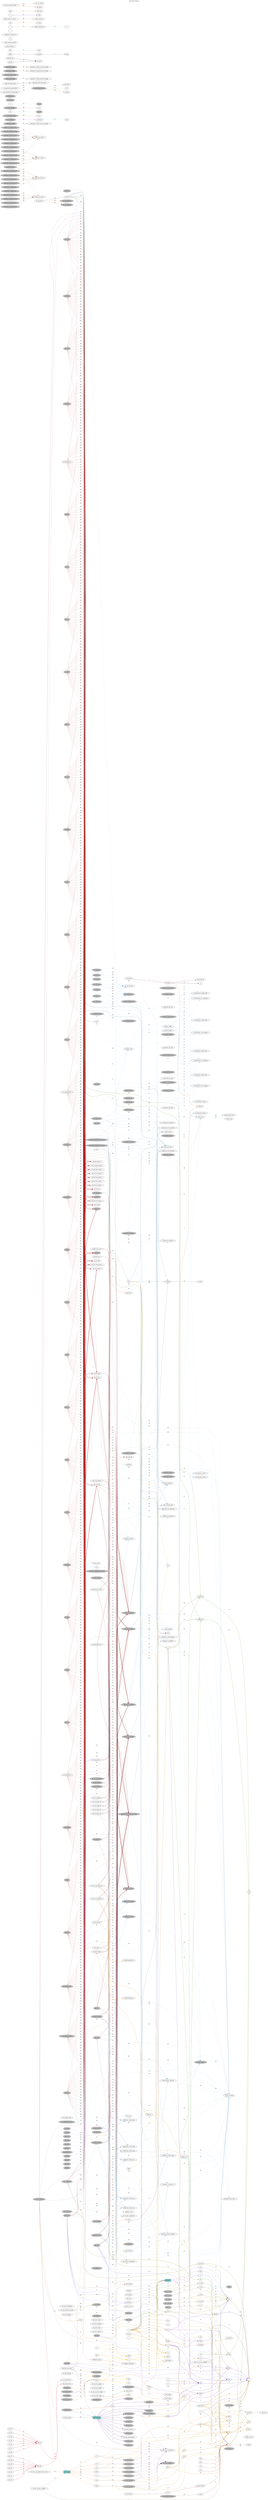 digraph FlatPlatePV_None {
	label ="Flat Plate PV-None";
	labelloc=top;
	rankdir=LR;
	ranksep="1";
	"parsolve" [shape=polygon, style=filled, fillcolor=darkslategray3]
	"iec61853par" [shape=polygon, style=filled, fillcolor=darkslategray3]
	"subarray2_dcwiring_loss" [style=filled, fillcolor=grey]
	"cec_gamma_r" [style=filled, fillcolor=grey]
	"par_imp" [style=filled, fillcolor=grey]
	"subarray1_nmody" [style=filled, fillcolor=grey]
	"subarray3_soiling" [style=filled, fillcolor=grey]
	"par_isc" [style=filled, fillcolor=grey]
	"inv_snl_pdco" [style=filled, fillcolor=grey]
	"subarray4_enable" [style=filled, fillcolor=grey]
	"inv_pd_efficiency" [style=filled, fillcolor=grey]
	"sd11par_Io" [style=filled, fillcolor=grey]
	"cec_area" [style=filled, fillcolor=grey]
	"subarray1_diodeconn_loss" [style=filled, fillcolor=grey]
	"spe_reference" [style=filled, fillcolor=grey]
	"cec_is_bifacial" [style=filled, fillcolor=grey]
	"snl_c1" [style=filled, fillcolor=grey]
	"inv_tdc_cec_db" [style=filled, fillcolor=grey]
	"cec_mounting_config" [style=filled, fillcolor=grey]
	"subarray3_enable" [style=filled, fillcolor=grey]
	"snl_b2" [style=filled, fillcolor=grey]
	"inv_tdc_plc" [style=filled, fillcolor=grey]
	"subarray1_nmodx" [style=filled, fillcolor=grey]
	"inv_cec_cg_c0" [style=filled, fillcolor=grey]
	"snl_ref_dT" [style=filled, fillcolor=grey]
	"inv_snl_c3" [style=filled, fillcolor=grey]
	"inv_cec_cg_c1" [style=filled, fillcolor=grey]
	"inv_ds_vdcmax" [style=filled, fillcolor=grey]
	"subarray2_diodeconn_loss" [style=filled, fillcolor=grey]
	"cec_module_width" [style=filled, fillcolor=grey]
	"spe_dT" [style=filled, fillcolor=grey]
	"spe_eff3" [style=filled, fillcolor=grey]
	"subarray3_nstrings" [style=filled, fillcolor=grey]
	"cec_heat_transfer" [style=filled, fillcolor=grey]
	"sd11par_Il" [style=filled, fillcolor=grey]
	"inv_snl_c1" [style=filled, fillcolor=grey]
	"sd11par_Vmp0" [style=filled, fillcolor=grey]
	"inv_cec_cg_eff_cec" [style=filled, fillcolor=grey]
	"subarray3_nameplate_loss" [style=filled, fillcolor=grey]
	"sd11par_Voc0" [style=filled, fillcolor=grey]
	"inv_ds_eff" [style=filled, fillcolor=grey]
	"subarray4_diodeconn_loss" [style=filled, fillcolor=grey]
	"subarray2_nstrings" [style=filled, fillcolor=grey]
	"inv_snl_eff_cec" [style=filled, fillcolor=grey]
	"inv_num_mppt" [style=filled, fillcolor=grey]
	"inv_pd_vdcmax" [style=filled, fillcolor=grey]
	"inv_cec_cg_pdco" [style=filled, fillcolor=grey]
	"inv_snl_vdcmax" [style=filled, fillcolor=grey]
	"inv_cec_cg_c2" [style=filled, fillcolor=grey]
	"snl_vmpo" [style=filled, fillcolor=grey]
	"cec_i_o_ref" [style=filled, fillcolor=grey]
	"par_voc" [style=filled, fillcolor=grey]
	"inv_cec_cg" [shape=polygon, style=filled, fillcolor=darkslategray3]
	"sd11par_area" [style=filled, fillcolor=grey]
	"inv_snl_c0" [style=filled, fillcolor=grey]
	"snl_b0" [style=filled, fillcolor=grey]
	"cec_a_ref" [style=filled, fillcolor=grey]
	"inv_snl_pso" [style=filled, fillcolor=grey]
	"subarray2_mod_orient" [style=filled, fillcolor=grey]
	"sd11par_d2" [style=filled, fillcolor=grey]
	"inv_snl_vdco" [style=filled, fillcolor=grey]
	"inv_tdc_cec_cg" [style=filled, fillcolor=grey]
	"snl_mbvoc" [style=filled, fillcolor=grey]
	"snl_impo" [style=filled, fillcolor=grey]
	"inverter_count" [style=filled, fillcolor=grey]
	"subarray1_tracking_loss" [style=filled, fillcolor=grey]
	"spe_eff4" [style=filled, fillcolor=grey]
	"spe_rad2" [style=filled, fillcolor=grey]
	"inv_tdc_ds" [style=filled, fillcolor=grey]
	"module_model" [style=filled, fillcolor=grey]
	"cec_i_l_ref" [style=filled, fillcolor=grey]
	"snl_series_cells" [style=filled, fillcolor=grey]
	"snl_aimp" [style=filled, fillcolor=grey]
	"subarray1_gcr" [style=filled, fillcolor=grey]
	"cec_v_oc_ref" [style=filled, fillcolor=grey]
	"subarray2_mismatch_loss" [style=filled, fillcolor=grey]
	"sd11par_Isc0" [style=filled, fillcolor=grey]
	"sd11par_Egref" [style=filled, fillcolor=grey]
	"snl_b" [style=filled, fillcolor=grey]
	"sd11par_Imp0" [style=filled, fillcolor=grey]
	"par_area" [style=filled, fillcolor=grey]
	"sd11par_c3" [style=filled, fillcolor=grey]
	"dcoptimizer_loss" [style=filled, fillcolor=grey]
	"mppt_hi_inverter" [style=filled, fillcolor=grey]
	"subarray2_modules_per_string" [style=filled, fillcolor=grey]
	"inv_pd_paco" [style=filled, fillcolor=grey]
	"spe_eff1" [style=filled, fillcolor=grey]
	"subarray4_nstrings" [style=filled, fillcolor=grey]
	"cec_i_mp_ref" [style=filled, fillcolor=grey]
	"spe_b" [style=filled, fillcolor=grey]
	"sd11par_nser" [style=filled, fillcolor=grey]
	"subarray4_gcr" [style=filled, fillcolor=grey]
	"inv_pd_pdco" [style=filled, fillcolor=grey]
	"spe_module_structure" [style=filled, fillcolor=grey]
	"snl_a" [style=filled, fillcolor=grey]
	"cec_i_sc_ref" [style=filled, fillcolor=grey]
	"snl_a2" [style=filled, fillcolor=grey]
	"snl_c0" [style=filled, fillcolor=grey]
	"snl_b3" [style=filled, fillcolor=grey]
	"subarray3_diodeconn_loss" [style=filled, fillcolor=grey]
	"spe_voc" [style=filled, fillcolor=grey]
	"snl_aisc" [style=filled, fillcolor=grey]
	"snl_a3" [style=filled, fillcolor=grey]
	"snl_bvmpo" [style=filled, fillcolor=grey]
	"mppt_low_inverter" [style=filled, fillcolor=grey]
	"snl_c2" [style=filled, fillcolor=grey]
	"inv_ds_pso" [style=filled, fillcolor=grey]
	"acwiring_loss" [style=filled, fillcolor=grey]
	"cec_module_length" [style=filled, fillcolor=grey]
	"par_bvoc" [style=filled, fillcolor=grey]
	"inv_ds_paco" [style=filled, fillcolor=grey]
	"snl_a1" [style=filled, fillcolor=grey]
	"cec_alpha_sc" [style=filled, fillcolor=grey]
	"subarray4_mod_orient" [style=filled, fillcolor=grey]
	"snl_dtc" [style=filled, fillcolor=grey]
	"snl_bvoco" [style=filled, fillcolor=grey]
	"spe_eff0" [style=filled, fillcolor=grey]
	"subarray1_nameplate_loss" [style=filled, fillcolor=grey]
	"subarray2_nmodx" [style=filled, fillcolor=grey]
	"sd11par_n" [style=filled, fillcolor=grey]
	"snl_mbvmp" [style=filled, fillcolor=grey]
	"inv_snl_paco" [style=filled, fillcolor=grey]
	"inv_pd_eff" [style=filled, fillcolor=grey]
	"snl_n" [style=filled, fillcolor=grey]
	"inv_cec_cg_paco" [style=filled, fillcolor=grey]
	"inv_cec_cg_psco" [style=filled, fillcolor=grey]
	"solar_resource_file" [style=filled, fillcolor=grey]
	"subarray1_modules_per_string" [style=filled, fillcolor=grey]
	"inv_snl_c2" [style=filled, fillcolor=grey]
	"spe_eff2" [style=filled, fillcolor=grey]
	"spe_a" [style=filled, fillcolor=grey]
	"subarray4_dcwiring_loss" [style=filled, fillcolor=grey]
	"subarray1_nstrings" [style=filled, fillcolor=grey]
	"cec_beta_oc" [style=filled, fillcolor=grey]
	"snl_b5" [style=filled, fillcolor=grey]
	"subarray1_mismatch_loss" [style=filled, fillcolor=grey]
	"spe_area" [style=filled, fillcolor=grey]
	"module_aspect_ratio" [style=filled, fillcolor=grey]
	"cec_r_sh_ref" [style=filled, fillcolor=grey]
	"inv_cec_cg_c3" [style=filled, fillcolor=grey]
	"cec_v_mp_ref" [style=filled, fillcolor=grey]
	"spe_rad3" [style=filled, fillcolor=grey]
	"spe_rad4" [style=filled, fillcolor=grey]
	"subarray2_nameplate_loss" [style=filled, fillcolor=grey]
	"par_vmp" [style=filled, fillcolor=grey]
	"subarray3_dcwiring_loss" [style=filled, fillcolor=grey]
	"snl_isco" [style=filled, fillcolor=grey]
	"inv_cec_cg_vdcmax" [style=filled, fillcolor=grey]
	"subarray4_nmody" [style=filled, fillcolor=grey]
	"snl_b1" [style=filled, fillcolor=grey]
	"inv_pd_partload" [style=filled, fillcolor=grey]
	"subarray1_soiling" [style=filled, fillcolor=grey]
	"cec_r_s" [style=filled, fillcolor=grey]
	"snl_fd" [style=filled, fillcolor=grey]
	"snl_ref_b" [style=filled, fillcolor=grey]
	"subarray4_mismatch_loss" [style=filled, fillcolor=grey]
	"subarray2_enable" [style=filled, fillcolor=grey]
	"subarray2_nmody" [style=filled, fillcolor=grey]
	"spe_vmp" [style=filled, fillcolor=grey]
	"snl_a4" [style=filled, fillcolor=grey]
	"cec_temp_corr_mode" [style=filled, fillcolor=grey]
	"sd11par_c1" [style=filled, fillcolor=grey]
	"subarray3_gcr" [style=filled, fillcolor=grey]
	"par_aisc" [style=filled, fillcolor=grey]
	"subarray1_dcwiring_loss" [style=filled, fillcolor=grey]
	"sd11par_d3" [style=filled, fillcolor=grey]
	"subarray3_mismatch_loss" [style=filled, fillcolor=grey]
	"subarray3_mod_orient" [style=filled, fillcolor=grey]
	"subarray1_mod_orient" [style=filled, fillcolor=grey]
	"subarray3_modules_per_string" [style=filled, fillcolor=grey]
	"snl_voco" [style=filled, fillcolor=grey]
	"subarray3_nmodx" [style=filled, fillcolor=grey]
	"subarray2_gcr" [style=filled, fillcolor=grey]
	"subarray3_tracking_loss" [style=filled, fillcolor=grey]
	"snl_area" [style=filled, fillcolor=grey]
	"subarray1_mppt_input" [style=filled, fillcolor=grey]
	"subarray4_modules_per_string" [style=filled, fillcolor=grey]
	"snl_c3" [style=filled, fillcolor=grey]
	"inv_cec_cg_vdco" [style=filled, fillcolor=grey]
	"inverter_model" [style=filled, fillcolor=grey]
	"snl_b4" [style=filled, fillcolor=grey]
	"sd11par_c2" [style=filled, fillcolor=grey]
	"subarray4_nmodx" [style=filled, fillcolor=grey]
	"system_capacity" [style=filled, fillcolor=grey]
	"spe_rad0" [style=filled, fillcolor=grey]
	"snl_a0" [style=filled, fillcolor=grey]
	"subarray4_soiling" [style=filled, fillcolor=grey]
	"subarray4_tracking_loss" [style=filled, fillcolor=grey]
	"subarray2_tracking_loss" [style=filled, fillcolor=grey]
	"spe_rad1" [style=filled, fillcolor=grey]
	"subarray4_nameplate_loss" [style=filled, fillcolor=grey]
	"snl_ref_a" [style=filled, fillcolor=grey]
	"sd11par_alphaIsc" [style=filled, fillcolor=grey]
	"subarray3_nmody" [style=filled, fillcolor=grey]
	"snl_module_structure" [style=filled, fillcolor=grey]
	"subarray2_soiling" [style=filled, fillcolor=grey]
	"sd11par_d1" [style=filled, fillcolor=grey]

	"geocode_ok" -> "ok_test" [label=0, color = black];
	"log_file" -> "flog" [label=1, color = brown4];
	"location" -> "pb_locations" [label=1, color = brown4];
	"location" -> "g" [label=0, color = black];
	"location" -> "dataset" [label=2, color = darkorange3];
	"Rsh" -> "Icec" [label=3, color = lightslateblue];
	"Rs" -> "Icec" [label=3, color = lightslateblue];
	"parsolve" -> "a" [label=4, color = mediumorchid];
	"parsolve" -> "Il" [label=4, color = mediumorchid];
	"parsolve" -> "Io" [label=4, color = mediumorchid];
	"parsolve" -> "Rs" [label=4, color = mediumorchid];
	"parsolve" -> "Rsh" [label=4, color = mediumorchid];
	"minute_step" -> "x" [label=5, color = firebrick];
	"iec61853par" -> "sd11par_alphaIsc" [label=6, color = indigo];
	"iec61853par" -> "sd11par_betaVoc" [label=6, color = indigo];
	"iec61853par" -> "sd11par_gammaPmp" [label=6, color = indigo];
	"iec61853par" -> "sd11par_n" [label=6, color = indigo];
	"iec61853par" -> "sd11par_Il" [label=6, color = indigo];
	"iec61853par" -> "sd11par_Io" [label=6, color = indigo];
	"iec61853par" -> "sd11par_Egref" [label=6, color = indigo];
	"iec61853par" -> "sd11par_c1" [label=6, color = indigo];
	"iec61853par" -> "sd11par_c2" [label=6, color = indigo];
	"iec61853par" -> "sd11par_c3" [label=6, color = indigo];
	"iec61853par" -> "sd11par_d1" [label=6, color = indigo];
	"iec61853par" -> "sd11par_d2" [label=6, color = indigo];
	"iec61853par" -> "sd11par_d3" [label=6, color = indigo];
	"numcols" -> "ndx_new" [label=7, color = burlywood4];
	"file" -> "key" [label=8, color = azure4];
	"Egop" -> "Ioop" [label=9, color = darkorchid4];
	"Ilop" -> "y" [label=9, color = darkorchid4];
	"V" -> "x" [label=9, color = darkorchid4];
	"V" -> "y" [label=9, color = darkorchid4];
	"Tc" -> "aop" [label=9, color = darkorchid4];
	"Tc" -> "Ilop" [label=9, color = darkorchid4];
	"Tc" -> "Egop" [label=9, color = darkorchid4];
	"Tc" -> "Ioop" [label=9, color = darkorchid4];
	"Tc" -> "Rsop" [label=9, color = darkorchid4];
	"Irr" -> "Ilop" [label=9, color = darkorchid4];
	"Irr" -> "Rsop" [label=9, color = darkorchid4];
	"Irr" -> "Rshop" [label=9, color = darkorchid4];
	"vmax" -> "incr" [label=9, color = darkorchid4];
	"nser" -> "aop" [label=9, color = darkorchid4];
	"Io" -> "Ioop" [label=9, color = darkorchid4];
	"Io" -> "Icec" [label=3, color = lightslateblue];
	"ms" -> "editable" [label=10, color = aquamarine3];
	"get_settings()( "solar_download_path" )+"
"+replace()( clean_list, ";", "
" )" -> "library_folder_list" [label=11, color = olivedrab];
	"nrec" -> "minute_step" [label=5, color = firebrick];
	"efficiency_type" -> "weighted_efficiency" [label=12, color = palevioletred];
	"T" -> "nPairs" [label=13, color = darkgoldenrod2];
	"T" -> "yy" [label=13, color = darkgoldenrod2];
	"T" -> "intervalEnd" [label=13, color = darkgoldenrod2];
	"Icec" -> "y" [label=14, color = gold4];
	"Vcec" -> "Icec" [label=14, color = gold4];
	"Vcec" -> "x" [label=14, color = gold4];
	"interval" -> "Vcec" [label=14, color = gold4];
	"i_mp_ref" -> "Icec" [label=14, color = gold4];
	"i_mp_ref" -> "y" [label=14, color = gold4];
	"i_o_ref" -> "Icec" [label=14, color = gold4];
	"i_l_ref" -> "Icec" [label=14, color = gold4];
	"eff_euro" -> "inv_pd_eff_euro" [label=15, color = crimson];
	"Rshop" -> "y" [label=9, color = darkorchid4];
	"euro_F7" -> "eff_euro" [label=15, color = crimson];
	"euro_F6" -> "eff_euro" [label=15, color = crimson];
	"euro_F5" -> "eff_euro" [label=15, color = crimson];
	"euro_F2" -> "eff_euro" [label=15, color = crimson];
	"ndx" -> "eff" [label=16, color = chartreuse4];
	"ndx" -> "numcols" [label=17, color = sienna4];
	"nu" -> "ndx" [label=16, color = chartreuse4];
	"Efficiency" -> "eff" [label=16, color = chartreuse4];
	"n" -> "Partload" [label=16, color = chartreuse4];
	"n" -> "Efficiency" [label=16, color = chartreuse4];
	"n" -> "nu" [label=16, color = chartreuse4];
	"n" -> "aop" [label=9, color = darkorchid4];
	"n" -> "dataset" [label=2, color = darkorange3];
	"cec_F7" -> "eff_cec" [label=15, color = crimson];
	"cec_F5" -> "eff_cec" [label=15, color = crimson];
	"cec_F4" -> "eff_cec" [label=15, color = crimson];
	"cec_F3" -> "eff_cec" [label=15, color = crimson];
	"cec_F2" -> "eff_cec" [label=15, color = crimson];
	"cec_F1" -> "eff_cec" [label=15, color = crimson];
	"a_ref" -> "Icec" [label=14, color = gold4];
	"np" -> "output_power" [label=18, color = skyblue4];
	"np" -> "eff_plot" [label=18, color = skyblue4];
	"np" -> "xx" [label=13, color = darkgoldenrod2];
	"np" -> "yy" [label=13, color = darkgoldenrod2];
	"np" -> "incr" [label=9, color = darkorchid4];
	"x" -> "eff" [label=16, color = chartreuse4];
	"x" -> "paths" [label=11, color = olivedrab];
	"x" -> "numcols" [label=7, color = burlywood4];
	"array_size" -> "x" [label=19, color = orange3];
	"array_size" -> "xlow" [label=19, color = orange3];
	"array_size" -> "xhi" [label=19, color = orange3];
	"array_size" -> "y" [label=19, color = orange3];
	"array_size" -> "ylow" [label=19, color = orange3];
	"array_size" -> "yhi" [label=19, color = orange3];
	"pac" -> "y" [label=19, color = orange3];
	"pac" -> "ylow" [label=19, color = orange3];
	"pac" -> "yhi" [label=19, color = orange3];
	"pdc" -> "x" [label=19, color = orange3];
	"pdc" -> "xlow" [label=19, color = orange3];
	"pdc" -> "xhi" [label=19, color = orange3];
	"pdc" -> "pac" [label=19, color = orange3];
	"pdc" -> "y" [label=19, color = orange3];
	"pdc" -> "ylow" [label=19, color = orange3];
	"pdc" -> "yhi" [label=19, color = orange3];
	"paco" -> "pac" [label=19, color = orange3];
	"celltype" -> "parsolve" [label=20, color = seashell4];
	"pso" -> "pac" [label=19, color = orange3];
	"pdco" -> "pdc" [label=19, color = orange3];
	"pdco" -> "pac" [label=19, color = orange3];
	"pdco" -> "x" [label=19, color = orange3];
	"pdco" -> "xlow" [label=19, color = orange3];
	"pdco" -> "xhi" [label=19, color = orange3];
	"vdco" -> "pac" [label=19, color = orange3];
	"c3" -> "inv_cec_cg_c3" [label=21, color = sienna];
	"c3" -> "pac" [label=19, color = orange3];
	"c2" -> "inv_cec_cg_c2" [label=21, color = sienna];
	"c2" -> "pac" [label=19, color = orange3];
	"c1" -> "inv_cec_cg_c1" [label=21, color = sienna];
	"c1" -> "pac" [label=19, color = orange3];
	"c0" -> "inv_cec_cg_c0" [label=21, color = sienna];
	"c0" -> "pac" [label=19, color = orange3];
	"Pso" -> "inv_cec_cg_psco" [label=21, color = sienna];
	"Pdco" -> "inv_cec_cg_pdco" [label=21, color = sienna];
	"obj" -> "result" [label=22, color = sienna1];
	"prefix" -> "tracking" [label=23, color = sienna2];
	"prefix" -> "tel" [label=23, color = sienna2];
	"par_bvoc_display" -> "par_bvoc" [label=24, style=dashed, color = sienna3];
	"subarray2_dcwiring_loss" -> "subarray2_dcloss" [label=25, style=dashed, color = sienna4];
	"cec_gamma_r" -> "gamma_r_calc" [label=26, style=dashed, color = skyblue];
	"r_sh_ref" -> "Icec" [label=14, color = gold4];
	"city" -> "x" [label=5, color = firebrick];
	"par_imp" -> "parsolve" [label=20, color = seashell4];
	"par_imp" -> "Icec" [label=3, color = lightslateblue];
	"par_imp" -> "par_pmp" [label=24, style=dashed, color = sienna3];
	"par_imp" -> "par_mpeff" [label=24, style=dashed, color = sienna3];
	"par_imp" -> "y" [label=3, color = lightslateblue];
	"subarray1_nmody" -> "ui_subarray1_row_spacing" [label=27, style=dashed, color = skyblue1];
	"subarray1_nmody" -> "ui_subarray1_nrows" [label=27, style=dashed, color = skyblue1];
	"subarray1_nmody" -> "ui_subarray1_length_side" [label=27, style=dashed, color = skyblue1];
	"subarray3_soiling" -> "subarray3_soiling_annual_average" [label=25, style=dashed, color = sienna4];
	"par_isc" -> "parsolve" [label=20, color = seashell4];
	"par_isc" -> "par_aisc" [label=24, style=dashed, color = sienna3];
	"par_isc" -> "y" [label=3, color = lightslateblue];
	"inv_snl_pdco" -> "inv_snl_eff_cec" [label=28, style=dashed, color = skyblue2];
	"inv_snl_pdco" -> "inv_snl_eff_euro" [label=28, style=dashed, color = skyblue2];
	"inv_snl_pdco" -> "total_dc_inverter_capacity" [label=29, style=dashed, color = skyblue3];
	"subarray4_enable" -> "layout_warning" [label=29, style=dashed, color = skyblue3];
	"subarray4_enable" -> "total_land_area" [label=29, style=dashed, color = skyblue3];
	"subarray4_enable" -> "num_strings_total" [label=29, style=dashed, color = skyblue3];
	"subarray4_enable" -> "subarray4_nmodules" [label=29, style=dashed, color = skyblue3];
	"subarray4_enable" -> "num_enabled" [label=29, style=dashed, color = skyblue3];
	"subarray4_enable" -> "total_modules" [label=29, style=dashed, color = skyblue3];
	"subarray4_enable" -> "subarray4_ref_nmodules" [label=27, style=dashed, color = skyblue1];
	"solar_data_file_name" -> "solar_resource_file" [label=30, style=dashed, color = skyblue4];
	"solar_data_file_name" -> "solar_data_file_name_load" [label=31, color = black];
	"inv_ds_num_mppt" -> "inv_num_mppt" [label=29, style=dashed, color = skyblue3];
	"inv_cec_cg_sample_power_units" -> "inv_cec_cg" [label=22, color = sienna1];
	"spe_power" -> "system_capacity" [label=29, style=dashed, color = skyblue3];
	"spe_power" -> "subarray2_enable" [label=32, style=dashed, color = brown4];
	"spe_power" -> "subarray3_enable" [label=32, style=dashed, color = brown4];
	"spe_power" -> "subarray4_enable" [label=32, style=dashed, color = brown4];
	"spe_power" -> "subarray1_modules_per_string" [label=32, style=dashed, color = brown4];
	"spe_power" -> "subarray1_nstrings" [label=32, style=dashed, color = brown4];
	"spe_power" -> "inverter_count" [label=32, style=dashed, color = brown4];
	"sd11par_Io" -> "Io" [label=33, color = darkorange3];
	"cec_area" -> "cec_eff" [label=26, style=dashed, color = skyblue];
	"cec_area" -> "cec_module_length" [label=26, style=dashed, color = skyblue];
	"cec_area" -> "total_land_area" [label=29, style=dashed, color = skyblue3];
	"cec_area" -> "total_area" [label=29, style=dashed, color = skyblue3];
	"cec_area" -> "module_area" [label=27, style=dashed, color = skyblue1];
	"subarray1_diodeconn_loss" -> "subarray1_dcloss" [label=25, style=dashed, color = sienna4];
	"spe_reference" -> "spe_power" [label=34, style=dashed, color = lightslateblue];
	"cec_is_bifacial" -> "is_bifacial" [label=35, color = mediumorchid];
	"Partload" -> "eff" [label=16, color = chartreuse4];
	"snl_c1" -> "snl_ref_a" [label=36, style=dashed, color = firebrick];
	"snl_c1" -> "snl_ref_b" [label=36, style=dashed, color = firebrick];
	"snl_c1" -> "snl_ref_dT" [label=36, style=dashed, color = firebrick];
	"snl_c1" -> "snl_ref_isc" [label=36, style=dashed, color = firebrick];
	"snl_c1" -> "snl_ref_isc_temp_0" [label=36, style=dashed, color = firebrick];
	"snl_c1" -> "snl_ref_isc_temp_1" [label=36, style=dashed, color = firebrick];
	"snl_c1" -> "snl_ref_imp" [label=36, style=dashed, color = firebrick];
	"snl_c1" -> "snl_ref_imp_temp_0" [label=36, style=dashed, color = firebrick];
	"snl_c1" -> "snl_imp_temp_1" [label=36, style=dashed, color = firebrick];
	"snl_c1" -> "snl_ref_vmp" [label=36, style=dashed, color = firebrick];
	"snl_c1" -> "snl_ref_vmp_temp_0" [label=36, style=dashed, color = firebrick];
	"snl_c1" -> "snl_ref_vmp_temp_1" [label=36, style=dashed, color = firebrick];
	"snl_c1" -> "snl_ref_pmp" [label=36, style=dashed, color = firebrick];
	"snl_c1" -> "snl_ref_pmp_temp_0" [label=36, style=dashed, color = firebrick];
	"snl_c1" -> "snl_ref_pmp_temp_1" [label=36, style=dashed, color = firebrick];
	"snl_c1" -> "snl_ref_voc" [label=36, style=dashed, color = firebrick];
	"snl_c1" -> "snl_ref_voc_temp_0" [label=36, style=dashed, color = firebrick];
	"snl_c1" -> "snl_voc_temp_1" [label=36, style=dashed, color = firebrick];
	"snl_c1" -> "snl_ref_eff" [label=36, style=dashed, color = firebrick];
	"inv_tdc_cec_db" -> "input" [label=37, color = indigo];
	"cec_mounting_config" -> "mc" [label=38, color = burlywood4];
	"curves" -> "Irr" [label=33, color = darkorange3];
	"curves" -> "Tc" [label=33, color = darkorange3];
	"subarray3_enable" -> "layout_warning" [label=29, style=dashed, color = skyblue3];
	"subarray3_enable" -> "total_land_area" [label=29, style=dashed, color = skyblue3];
	"subarray3_enable" -> "num_strings_total" [label=29, style=dashed, color = skyblue3];
	"subarray3_enable" -> "num_enabled" [label=29, style=dashed, color = skyblue3];
	"subarray3_enable" -> "total_modules" [label=29, style=dashed, color = skyblue3];
	"subarray3_enable" -> "subarray3_nmodules" [label=29, style=dashed, color = skyblue3];
	"subarray3_enable" -> "subarray3_ref_nmodules" [label=27, style=dashed, color = skyblue1];
	"snl_b2" -> "snl_ref_a" [label=36, style=dashed, color = firebrick];
	"snl_b2" -> "snl_ref_b" [label=36, style=dashed, color = firebrick];
	"snl_b2" -> "snl_ref_dT" [label=36, style=dashed, color = firebrick];
	"snl_b2" -> "snl_ref_isc" [label=36, style=dashed, color = firebrick];
	"snl_b2" -> "snl_ref_isc_temp_0" [label=36, style=dashed, color = firebrick];
	"snl_b2" -> "snl_ref_isc_temp_1" [label=36, style=dashed, color = firebrick];
	"snl_b2" -> "snl_ref_imp" [label=36, style=dashed, color = firebrick];
	"snl_b2" -> "snl_ref_imp_temp_0" [label=36, style=dashed, color = firebrick];
	"snl_b2" -> "snl_imp_temp_1" [label=36, style=dashed, color = firebrick];
	"snl_b2" -> "snl_ref_vmp" [label=36, style=dashed, color = firebrick];
	"snl_b2" -> "snl_ref_vmp_temp_0" [label=36, style=dashed, color = firebrick];
	"snl_b2" -> "snl_ref_vmp_temp_1" [label=36, style=dashed, color = firebrick];
	"snl_b2" -> "snl_ref_pmp" [label=36, style=dashed, color = firebrick];
	"snl_b2" -> "snl_ref_pmp_temp_0" [label=36, style=dashed, color = firebrick];
	"snl_b2" -> "snl_ref_pmp_temp_1" [label=36, style=dashed, color = firebrick];
	"snl_b2" -> "snl_ref_voc" [label=36, style=dashed, color = firebrick];
	"snl_b2" -> "snl_ref_voc_temp_0" [label=36, style=dashed, color = firebrick];
	"snl_b2" -> "snl_voc_temp_1" [label=36, style=dashed, color = firebrick];
	"snl_b2" -> "snl_ref_eff" [label=36, style=dashed, color = firebrick];
	"par_aisc_display" -> "par_aisc" [label=24, style=dashed, color = sienna3];
	"inv_tdc_plc" -> "input" [label=39, color = azure4];
	"subarray1_nmodx" -> "ui_subarray1_nrows" [label=27, style=dashed, color = skyblue1];
	"inv_cec_cg_c0" -> "inv_cec_cg_eff_cec" [label=40, style=dashed, color = darkorchid4];
	"inv_cec_cg_c0" -> "inv_cec_cg_eff_euro" [label=40, style=dashed, color = darkorchid4];
	"aisc" -> "Ilop" [label=9, color = darkorchid4];
	"inv_snl_mppt_low" -> "mppt_low_inverter" [label=29, style=dashed, color = skyblue3];
	"inv_snl_mppt_low" -> "subarray2_enable" [label=32, style=dashed, color = brown4];
	"inv_snl_mppt_low" -> "subarray3_enable" [label=32, style=dashed, color = brown4];
	"inv_snl_mppt_low" -> "subarray4_enable" [label=32, style=dashed, color = brown4];
	"inv_snl_mppt_low" -> "subarray1_modules_per_string" [label=32, style=dashed, color = brown4];
	"inv_snl_mppt_low" -> "subarray1_nstrings" [label=32, style=dashed, color = brown4];
	"inv_snl_mppt_low" -> "inverter_count" [label=32, style=dashed, color = brown4];
	"data" -> "row" [label=18, color = skyblue4];
	"data" -> "col" [label=18, color = skyblue4];
	"data" -> "output_power" [label=18, color = skyblue4];
	"data" -> "eff_plot" [label=18, color = skyblue4];
	"data" -> "Partload" [label=16, color = chartreuse4];
	"data" -> "Efficiency" [label=16, color = chartreuse4];
	"inv_snl_c3" -> "inv_snl_eff_cec" [label=28, style=dashed, color = skyblue2];
	"inv_snl_c3" -> "inv_snl_eff_euro" [label=28, style=dashed, color = skyblue2];
	"inv_cec_cg_c1" -> "inv_cec_cg_eff_cec" [label=40, style=dashed, color = darkorchid4];
	"inv_cec_cg_c1" -> "inv_cec_cg_eff_euro" [label=40, style=dashed, color = darkorchid4];
	"inv_ds_vdcmax" -> "vdcmax_inverter" [label=29, style=dashed, color = skyblue3];
	"inv_ds_vdcmax" -> "subarray2_enable" [label=32, style=dashed, color = brown4];
	"inv_ds_vdcmax" -> "subarray3_enable" [label=32, style=dashed, color = brown4];
	"inv_ds_vdcmax" -> "subarray4_enable" [label=32, style=dashed, color = brown4];
	"inv_ds_vdcmax" -> "subarray1_modules_per_string" [label=32, style=dashed, color = brown4];
	"inv_ds_vdcmax" -> "subarray1_nstrings" [label=32, style=dashed, color = brown4];
	"inv_ds_vdcmax" -> "inverter_count" [label=32, style=dashed, color = brown4];
	"subarray3_gcr_ref" -> "ui_subarray3_row_spacing" [label=27, style=dashed, color = skyblue1];
	"subarray2_diodeconn_loss" -> "subarray2_dcloss" [label=25, style=dashed, color = sienna4];
	"cec_module_width" -> "cec_module_length" [label=26, style=dashed, color = skyblue];
	"spe_eff3" -> "spe_power" [label=34, style=dashed, color = lightslateblue];
	"subarray3_nstrings" -> "total_land_area" [label=29, style=dashed, color = skyblue3];
	"subarray3_nstrings" -> "num_strings_total" [label=29, style=dashed, color = skyblue3];
	"subarray3_nstrings" -> "total_modules" [label=29, style=dashed, color = skyblue3];
	"subarray3_nstrings" -> "subarray3_nmodules" [label=29, style=dashed, color = skyblue3];
	"subarray3_nstrings" -> "subarray3_ref_nmodules" [label=27, style=dashed, color = skyblue1];
	"cec_heat_transfer" -> "ht" [label=38, color = burlywood4];
	"sd11par_Il" -> "Il" [label=33, color = darkorange3];
	"inv_snl_c1" -> "inv_snl_eff_cec" [label=28, style=dashed, color = skyblue2];
	"inv_snl_c1" -> "inv_snl_eff_euro" [label=28, style=dashed, color = skyblue2];
	"sd11par_Vmp0" -> "layout_warning" [label=29, style=dashed, color = skyblue3];
	"sd11par_Vmp0" -> "subarray1_string_vmp" [label=29, style=dashed, color = skyblue3];
	"sd11par_Vmp0" -> "subarray4_string_vmp" [label=29, style=dashed, color = skyblue3];
	"sd11par_Vmp0" -> "subarray2_string_vmp" [label=29, style=dashed, color = skyblue3];
	"sd11par_Vmp0" -> "subarray2_enable" [label=32, style=dashed, color = brown4];
	"sd11par_Vmp0" -> "subarray3_enable" [label=32, style=dashed, color = brown4];
	"sd11par_Vmp0" -> "subarray4_enable" [label=32, style=dashed, color = brown4];
	"sd11par_Vmp0" -> "subarray1_modules_per_string" [label=32, style=dashed, color = brown4];
	"sd11par_Vmp0" -> "subarray1_nstrings" [label=32, style=dashed, color = brown4];
	"sd11par_Vmp0" -> "inverter_count" [label=32, style=dashed, color = brown4];
	"sd11par_Vmp0" -> "subarray3_string_vmp" [label=29, style=dashed, color = skyblue3];
	"subarray3_nameplate_loss" -> "subarray3_dcloss" [label=25, style=dashed, color = sienna4];
	"sd11par_Voc0" -> "layout_warning" [label=29, style=dashed, color = skyblue3];
	"sd11par_Voc0" -> "subarray3_string_voc" [label=29, style=dashed, color = skyblue3];
	"sd11par_Voc0" -> "subarray1_string_voc" [label=29, style=dashed, color = skyblue3];
	"sd11par_Voc0" -> "subarray4_string_voc" [label=29, style=dashed, color = skyblue3];
	"sd11par_Voc0" -> "subarray2_enable" [label=32, style=dashed, color = brown4];
	"sd11par_Voc0" -> "subarray3_enable" [label=32, style=dashed, color = brown4];
	"sd11par_Voc0" -> "subarray4_enable" [label=32, style=dashed, color = brown4];
	"sd11par_Voc0" -> "subarray1_modules_per_string" [label=32, style=dashed, color = brown4];
	"sd11par_Voc0" -> "subarray1_nstrings" [label=32, style=dashed, color = brown4];
	"sd11par_Voc0" -> "inverter_count" [label=32, style=dashed, color = brown4];
	"sd11par_Voc0" -> "subarray2_string_voc" [label=29, style=dashed, color = skyblue3];
	"sd11par_Voc0" -> "vmax" [label=33, color = darkorange3];
	"library_folder_list" -> "L" [label=41, color = aquamarine3];
	"wf_nrecords" -> "nrec" [label=5, color = firebrick];
	"inv_ds_eff" -> "inv_ds_pdco" [label=42, style=dashed, color = olivedrab];
	"inv_ds_eff_weighted" -> "inv_ds_eff" [label=42, style=dashed, color = olivedrab];
	"subarray4_diodeconn_loss" -> "subarray4_dcloss" [label=25, style=dashed, color = sienna4];
	"subarray2_nstrings" -> "total_land_area" [label=29, style=dashed, color = skyblue3];
	"subarray2_nstrings" -> "num_strings_total" [label=29, style=dashed, color = skyblue3];
	"subarray2_nstrings" -> "subarray2_nmodules" [label=29, style=dashed, color = skyblue3];
	"subarray2_nstrings" -> "total_modules" [label=29, style=dashed, color = skyblue3];
	"subarray2_nstrings" -> "subarray2_ref_nmodules" [label=27, style=dashed, color = skyblue1];
	"batt_max_power" -> "layout_warning" [label=29, style=dashed, color = skyblue3];
	"batt_max_power" -> "subarray2_enable" [label=32, style=dashed, color = brown4];
	"batt_max_power" -> "subarray3_enable" [label=32, style=dashed, color = brown4];
	"batt_max_power" -> "subarray4_enable" [label=32, style=dashed, color = brown4];
	"batt_max_power" -> "subarray1_modules_per_string" [label=32, style=dashed, color = brown4];
	"batt_max_power" -> "subarray1_nstrings" [label=32, style=dashed, color = brown4];
	"batt_max_power" -> "inverter_count" [label=32, style=dashed, color = brown4];
	"inv_pd_mppt_hi" -> "mppt_hi_inverter" [label=29, style=dashed, color = skyblue3];
	"inv_pd_mppt_hi" -> "subarray2_enable" [label=32, style=dashed, color = brown4];
	"inv_pd_mppt_hi" -> "subarray3_enable" [label=32, style=dashed, color = brown4];
	"inv_pd_mppt_hi" -> "subarray4_enable" [label=32, style=dashed, color = brown4];
	"inv_pd_mppt_hi" -> "subarray1_modules_per_string" [label=32, style=dashed, color = brown4];
	"inv_pd_mppt_hi" -> "subarray1_nstrings" [label=32, style=dashed, color = brown4];
	"inv_pd_mppt_hi" -> "inverter_count" [label=32, style=dashed, color = brown4];
	"inv_num_mppt" -> "multi_mppt" [label=23, color = sienna2];
	"inv_num_mppt" -> "num_mppt" [label=43, color = palevioletred];
	"inv_pd_vdcmax" -> "vdcmax_inverter" [label=29, style=dashed, color = skyblue3];
	"inv_pd_vdcmax" -> "subarray2_enable" [label=32, style=dashed, color = brown4];
	"inv_pd_vdcmax" -> "subarray3_enable" [label=32, style=dashed, color = brown4];
	"inv_pd_vdcmax" -> "subarray4_enable" [label=32, style=dashed, color = brown4];
	"inv_pd_vdcmax" -> "subarray1_modules_per_string" [label=32, style=dashed, color = brown4];
	"inv_pd_vdcmax" -> "subarray1_nstrings" [label=32, style=dashed, color = brown4];
	"inv_pd_vdcmax" -> "inverter_count" [label=32, style=dashed, color = brown4];
	"inv_pd_eff_cec" -> "inv_pd_eff" [label=44, style=dashed, color = darkgoldenrod2];
	"input" -> "nr" [label=13, color = darkgoldenrod2];
	"input" -> "Vdc" [label=13, color = darkgoldenrod2];
	"input" -> "T" [label=13, color = darkgoldenrod2];
	"input" -> "slope" [label=13, color = darkgoldenrod2];
	"inv_ds_pdco" -> "total_dc_inverter_capacity" [label=29, style=dashed, color = skyblue3];
	"inv_cec_cg_pdco" -> "inv_cec_cg_eff_cec" [label=40, style=dashed, color = darkorchid4];
	"inv_cec_cg_pdco" -> "inv_cec_cg_eff_euro" [label=40, style=dashed, color = darkorchid4];
	"inv_cec_cg_pdco" -> "total_dc_inverter_capacity" [label=29, style=dashed, color = skyblue3];
	"inv_cec_cg_pdco" -> "pdco" [label=19, color = orange3];
	"file_to_key()( f_name )" -> "solar_resource" [label=45, color = gold4];
	"inv_snl_vdcmax" -> "vdcmax_inverter" [label=29, style=dashed, color = skyblue3];
	"inv_snl_vdcmax" -> "subarray2_enable" [label=32, style=dashed, color = brown4];
	"inv_snl_vdcmax" -> "subarray3_enable" [label=32, style=dashed, color = brown4];
	"inv_snl_vdcmax" -> "subarray4_enable" [label=32, style=dashed, color = brown4];
	"inv_snl_vdcmax" -> "subarray1_modules_per_string" [label=32, style=dashed, color = brown4];
	"inv_snl_vdcmax" -> "subarray1_nstrings" [label=32, style=dashed, color = brown4];
	"inv_snl_vdcmax" -> "inverter_count" [label=32, style=dashed, color = brown4];
	"inv_cec_cg_c2" -> "inv_cec_cg_eff_cec" [label=40, style=dashed, color = darkorchid4];
	"inv_cec_cg_c2" -> "inv_cec_cg_eff_euro" [label=40, style=dashed, color = darkorchid4];
	"snl_vmpo" -> "snl_ref_a" [label=36, style=dashed, color = firebrick];
	"snl_vmpo" -> "snl_ref_b" [label=36, style=dashed, color = firebrick];
	"snl_vmpo" -> "snl_ref_dT" [label=36, style=dashed, color = firebrick];
	"snl_vmpo" -> "snl_ref_isc" [label=36, style=dashed, color = firebrick];
	"snl_vmpo" -> "snl_ref_isc_temp_0" [label=36, style=dashed, color = firebrick];
	"snl_vmpo" -> "snl_ref_isc_temp_1" [label=36, style=dashed, color = firebrick];
	"snl_vmpo" -> "snl_ref_imp" [label=36, style=dashed, color = firebrick];
	"snl_vmpo" -> "snl_ref_imp_temp_0" [label=36, style=dashed, color = firebrick];
	"snl_vmpo" -> "snl_imp_temp_1" [label=36, style=dashed, color = firebrick];
	"snl_vmpo" -> "snl_ref_vmp" [label=36, style=dashed, color = firebrick];
	"snl_vmpo" -> "snl_ref_vmp_temp_0" [label=36, style=dashed, color = firebrick];
	"snl_vmpo" -> "snl_ref_vmp_temp_1" [label=36, style=dashed, color = firebrick];
	"snl_vmpo" -> "snl_ref_pmp" [label=36, style=dashed, color = firebrick];
	"snl_vmpo" -> "snl_ref_pmp_temp_0" [label=36, style=dashed, color = firebrick];
	"snl_vmpo" -> "snl_ref_pmp_temp_1" [label=36, style=dashed, color = firebrick];
	"snl_vmpo" -> "snl_ref_voc" [label=36, style=dashed, color = firebrick];
	"snl_vmpo" -> "snl_ref_voc_temp_0" [label=36, style=dashed, color = firebrick];
	"snl_vmpo" -> "snl_voc_temp_1" [label=36, style=dashed, color = firebrick];
	"snl_vmpo" -> "snl_ref_eff" [label=36, style=dashed, color = firebrick];
	"snl_specified_dT" -> "snl_ref_a" [label=36, style=dashed, color = firebrick];
	"snl_specified_dT" -> "snl_ref_b" [label=36, style=dashed, color = firebrick];
	"snl_specified_dT" -> "snl_ref_dT" [label=36, style=dashed, color = firebrick];
	"snl_specified_dT" -> "snl_ref_isc" [label=36, style=dashed, color = firebrick];
	"snl_specified_dT" -> "snl_ref_isc_temp_0" [label=36, style=dashed, color = firebrick];
	"snl_specified_dT" -> "snl_ref_isc_temp_1" [label=36, style=dashed, color = firebrick];
	"snl_specified_dT" -> "snl_ref_imp" [label=36, style=dashed, color = firebrick];
	"snl_specified_dT" -> "snl_ref_imp_temp_0" [label=36, style=dashed, color = firebrick];
	"snl_specified_dT" -> "snl_imp_temp_1" [label=36, style=dashed, color = firebrick];
	"snl_specified_dT" -> "snl_ref_vmp" [label=36, style=dashed, color = firebrick];
	"snl_specified_dT" -> "snl_ref_vmp_temp_0" [label=36, style=dashed, color = firebrick];
	"snl_specified_dT" -> "snl_ref_vmp_temp_1" [label=36, style=dashed, color = firebrick];
	"snl_specified_dT" -> "snl_ref_pmp" [label=36, style=dashed, color = firebrick];
	"snl_specified_dT" -> "snl_ref_pmp_temp_0" [label=36, style=dashed, color = firebrick];
	"snl_specified_dT" -> "snl_ref_pmp_temp_1" [label=36, style=dashed, color = firebrick];
	"snl_specified_dT" -> "snl_ref_voc" [label=36, style=dashed, color = firebrick];
	"snl_specified_dT" -> "snl_ref_voc_temp_0" [label=36, style=dashed, color = firebrick];
	"snl_specified_dT" -> "snl_voc_temp_1" [label=36, style=dashed, color = firebrick];
	"snl_specified_dT" -> "snl_ref_eff" [label=36, style=dashed, color = firebrick];
	"subarray2_string_vmp" -> "layout_warning" [label=29, style=dashed, color = skyblue3];
	"cec_i_o_ref" -> "i_o_ref" [label=14, color = gold4];
	"aop" -> "y" [label=9, color = darkorchid4];
	"par_voc" -> "parsolve" [label=20, color = seashell4];
	"par_voc" -> "interval" [label=3, color = lightslateblue];
	"par_voc" -> "par_bvoc" [label=24, style=dashed, color = sienna3];
	"par_voc" -> "layout_warning" [label=29, style=dashed, color = skyblue3];
	"par_voc" -> "subarray3_string_voc" [label=29, style=dashed, color = skyblue3];
	"par_voc" -> "subarray1_string_voc" [label=29, style=dashed, color = skyblue3];
	"par_voc" -> "subarray4_string_voc" [label=29, style=dashed, color = skyblue3];
	"par_voc" -> "subarray2_enable" [label=32, style=dashed, color = brown4];
	"par_voc" -> "subarray3_enable" [label=32, style=dashed, color = brown4];
	"par_voc" -> "subarray4_enable" [label=32, style=dashed, color = brown4];
	"par_voc" -> "subarray1_modules_per_string" [label=32, style=dashed, color = brown4];
	"par_voc" -> "subarray1_nstrings" [label=32, style=dashed, color = brown4];
	"par_voc" -> "inverter_count" [label=32, style=dashed, color = brown4];
	"par_voc" -> "subarray2_string_voc" [label=29, style=dashed, color = skyblue3];
	"par_voc" -> "x" [label=3, color = lightslateblue];
	"inv_cec_cg" -> "Pdco" [label=22, color = sienna1];
	"inv_cec_cg" -> "Vdco" [label=22, color = sienna1];
	"inv_cec_cg" -> "Pso" [label=22, color = sienna1];
	"inv_cec_cg" -> "c0" [label=22, color = sienna1];
	"inv_cec_cg" -> "c1" [label=22, color = sienna1];
	"inv_cec_cg" -> "c2" [label=22, color = sienna1];
	"inv_cec_cg" -> "c3" [label=22, color = sienna1];
	"sd11par_area" -> "sd11par_eff" [label=46, style=dashed, color = crimson];
	"sd11par_area" -> "total_land_area" [label=29, style=dashed, color = skyblue3];
	"sd11par_area" -> "total_area" [label=29, style=dashed, color = skyblue3];
	"sd11par_area" -> "module_area" [label=27, style=dashed, color = skyblue1];
	"inv_snl_c0" -> "inv_snl_eff_cec" [label=28, style=dashed, color = skyblue2];
	"inv_snl_c0" -> "inv_snl_eff_euro" [label=28, style=dashed, color = skyblue2];
	"inv_pd_mppt_low" -> "mppt_low_inverter" [label=29, style=dashed, color = skyblue3];
	"inv_pd_mppt_low" -> "subarray2_enable" [label=32, style=dashed, color = brown4];
	"inv_pd_mppt_low" -> "subarray3_enable" [label=32, style=dashed, color = brown4];
	"inv_pd_mppt_low" -> "subarray4_enable" [label=32, style=dashed, color = brown4];
	"inv_pd_mppt_low" -> "subarray1_modules_per_string" [label=32, style=dashed, color = brown4];
	"inv_pd_mppt_low" -> "subarray1_nstrings" [label=32, style=dashed, color = brown4];
	"inv_pd_mppt_low" -> "inverter_count" [label=32, style=dashed, color = brown4];
	"state" -> "x" [label=5, color = firebrick];
	"inv_snl_num_mppt" -> "inv_num_mppt" [label=29, style=dashed, color = skyblue3];
	"inv_snl_num_mppt" -> "show_msg" [label=47, color = chartreuse4];
	"module_area" -> "ui_subarray4_row_spacing" [label=27, style=dashed, color = skyblue1];
	"module_area" -> "ui_subarray3_row_spacing" [label=27, style=dashed, color = skyblue1];
	"module_area" -> "ui_subarray1_row_spacing" [label=27, style=dashed, color = skyblue1];
	"module_area" -> "ui_subarray2_row_spacing" [label=27, style=dashed, color = skyblue1];
	"module_area" -> "module_length" [label=27, style=dashed, color = skyblue1];
	"module_area" -> "module_width" [label=27, style=dashed, color = skyblue1];
	"snl_b0" -> "snl_ref_a" [label=36, style=dashed, color = firebrick];
	"snl_b0" -> "snl_ref_b" [label=36, style=dashed, color = firebrick];
	"snl_b0" -> "snl_ref_dT" [label=36, style=dashed, color = firebrick];
	"snl_b0" -> "snl_ref_isc" [label=36, style=dashed, color = firebrick];
	"snl_b0" -> "snl_ref_isc_temp_0" [label=36, style=dashed, color = firebrick];
	"snl_b0" -> "snl_ref_isc_temp_1" [label=36, style=dashed, color = firebrick];
	"snl_b0" -> "snl_ref_imp" [label=36, style=dashed, color = firebrick];
	"snl_b0" -> "snl_ref_imp_temp_0" [label=36, style=dashed, color = firebrick];
	"snl_b0" -> "snl_imp_temp_1" [label=36, style=dashed, color = firebrick];
	"snl_b0" -> "snl_ref_vmp" [label=36, style=dashed, color = firebrick];
	"snl_b0" -> "snl_ref_vmp_temp_0" [label=36, style=dashed, color = firebrick];
	"snl_b0" -> "snl_ref_vmp_temp_1" [label=36, style=dashed, color = firebrick];
	"snl_b0" -> "snl_ref_pmp" [label=36, style=dashed, color = firebrick];
	"snl_b0" -> "snl_ref_pmp_temp_0" [label=36, style=dashed, color = firebrick];
	"snl_b0" -> "snl_ref_pmp_temp_1" [label=36, style=dashed, color = firebrick];
	"snl_b0" -> "snl_ref_voc" [label=36, style=dashed, color = firebrick];
	"snl_b0" -> "snl_ref_voc_temp_0" [label=36, style=dashed, color = firebrick];
	"snl_b0" -> "snl_voc_temp_1" [label=36, style=dashed, color = firebrick];
	"snl_b0" -> "snl_ref_eff" [label=36, style=dashed, color = firebrick];
	"cec_a_ref" -> "a_ref" [label=14, color = gold4];
	"inv_snl_pso" -> "inv_snl_eff_cec" [label=28, style=dashed, color = skyblue2];
	"inv_snl_pso" -> "inv_snl_eff_euro" [label=28, style=dashed, color = skyblue2];
	"subarray2_mod_orient" -> "ui_subarray2_row_spacing" [label=27, style=dashed, color = skyblue1];
	"subarray2_mod_orient" -> "ui_subarray2_length_side" [label=27, style=dashed, color = skyblue1];
	"inv_snl_vdco" -> "inv_snl_eff_cec" [label=28, style=dashed, color = skyblue2];
	"inv_snl_vdco" -> "inv_snl_eff_euro" [label=28, style=dashed, color = skyblue2];
	"iec61853_test_data" -> "sd11par_Pmp0" [label=48, style=dashed, color = sienna4];
	"iec61853_test_data" -> "sd11par_Vmp0" [label=48, style=dashed, color = sienna4];
	"iec61853_test_data" -> "sd11par_Isc0" [label=48, style=dashed, color = sienna4];
	"iec61853_test_data" -> "sd11par_Voc0" [label=48, style=dashed, color = sienna4];
	"iec61853_test_data" -> "sd11par_Imp0" [label=48, style=dashed, color = sienna4];
	"iec61853_test_data" -> "iec61853par" [label=49, color = skyblue4];
	"subarray4_string_vmp" -> "layout_warning" [label=29, style=dashed, color = skyblue3];
	"inv_tdc_cec_cg" -> "input" [label=50, color = orange3];
	"snl_mbvoc" -> "snl_ref_a" [label=36, style=dashed, color = firebrick];
	"snl_mbvoc" -> "snl_ref_b" [label=36, style=dashed, color = firebrick];
	"snl_mbvoc" -> "snl_ref_dT" [label=36, style=dashed, color = firebrick];
	"snl_mbvoc" -> "snl_ref_isc" [label=36, style=dashed, color = firebrick];
	"snl_mbvoc" -> "snl_ref_isc_temp_0" [label=36, style=dashed, color = firebrick];
	"snl_mbvoc" -> "snl_ref_isc_temp_1" [label=36, style=dashed, color = firebrick];
	"snl_mbvoc" -> "snl_ref_imp" [label=36, style=dashed, color = firebrick];
	"snl_mbvoc" -> "snl_ref_imp_temp_0" [label=36, style=dashed, color = firebrick];
	"snl_mbvoc" -> "snl_imp_temp_1" [label=36, style=dashed, color = firebrick];
	"snl_mbvoc" -> "snl_ref_vmp" [label=36, style=dashed, color = firebrick];
	"snl_mbvoc" -> "snl_ref_vmp_temp_0" [label=36, style=dashed, color = firebrick];
	"snl_mbvoc" -> "snl_ref_vmp_temp_1" [label=36, style=dashed, color = firebrick];
	"snl_mbvoc" -> "snl_ref_pmp" [label=36, style=dashed, color = firebrick];
	"snl_mbvoc" -> "snl_ref_pmp_temp_0" [label=36, style=dashed, color = firebrick];
	"snl_mbvoc" -> "snl_ref_pmp_temp_1" [label=36, style=dashed, color = firebrick];
	"snl_mbvoc" -> "snl_ref_voc" [label=36, style=dashed, color = firebrick];
	"snl_mbvoc" -> "snl_ref_voc_temp_0" [label=36, style=dashed, color = firebrick];
	"snl_mbvoc" -> "snl_voc_temp_1" [label=36, style=dashed, color = firebrick];
	"snl_mbvoc" -> "snl_ref_eff" [label=36, style=dashed, color = firebrick];
	"snl_impo" -> "snl_ref_a" [label=36, style=dashed, color = firebrick];
	"snl_impo" -> "snl_ref_b" [label=36, style=dashed, color = firebrick];
	"snl_impo" -> "snl_ref_dT" [label=36, style=dashed, color = firebrick];
	"snl_impo" -> "snl_ref_isc" [label=36, style=dashed, color = firebrick];
	"snl_impo" -> "snl_ref_isc_temp_0" [label=36, style=dashed, color = firebrick];
	"snl_impo" -> "snl_ref_isc_temp_1" [label=36, style=dashed, color = firebrick];
	"snl_impo" -> "snl_ref_imp" [label=36, style=dashed, color = firebrick];
	"snl_impo" -> "snl_ref_imp_temp_0" [label=36, style=dashed, color = firebrick];
	"snl_impo" -> "snl_imp_temp_1" [label=36, style=dashed, color = firebrick];
	"snl_impo" -> "snl_ref_vmp" [label=36, style=dashed, color = firebrick];
	"snl_impo" -> "snl_ref_vmp_temp_0" [label=36, style=dashed, color = firebrick];
	"snl_impo" -> "snl_ref_vmp_temp_1" [label=36, style=dashed, color = firebrick];
	"snl_impo" -> "snl_ref_pmp" [label=36, style=dashed, color = firebrick];
	"snl_impo" -> "snl_ref_pmp_temp_0" [label=36, style=dashed, color = firebrick];
	"snl_impo" -> "snl_ref_pmp_temp_1" [label=36, style=dashed, color = firebrick];
	"snl_impo" -> "snl_ref_voc" [label=36, style=dashed, color = firebrick];
	"snl_impo" -> "snl_ref_voc_temp_0" [label=36, style=dashed, color = firebrick];
	"snl_impo" -> "snl_voc_temp_1" [label=36, style=dashed, color = firebrick];
	"snl_impo" -> "snl_ref_eff" [label=36, style=dashed, color = firebrick];
	"inv_cec_cg_test_samples" -> "inv_cec_cg" [label=22, color = sienna1];
	"inv_cec_cg_test_samples" -> "x" [label=7, color = burlywood4];
	"inverter_count" -> "total_dc_inverter_capacity" [label=29, style=dashed, color = skyblue3];
	"inverter_count" -> "total_inverter_capacity" [label=29, style=dashed, color = skyblue3];
	"subarray1_tracking_loss" -> "subarray1_dcloss" [label=25, style=dashed, color = sienna4];
	"total_area" -> "array_area" [label=29, style=dashed, color = skyblue3];
	"total_area" -> "total_module_area" [label=29, style=dashed, color = skyblue3];
	"q" -> "aop" [label=9, color = darkorchid4];
	"spe_eff4" -> "spe_power" [label=34, style=dashed, color = lightslateblue];
	"inv_cec_cg_mppt_low" -> "mppt_low_inverter" [label=29, style=dashed, color = skyblue3];
	"inv_cec_cg_mppt_low" -> "subarray2_enable" [label=32, style=dashed, color = brown4];
	"inv_cec_cg_mppt_low" -> "subarray3_enable" [label=32, style=dashed, color = brown4];
	"inv_cec_cg_mppt_low" -> "subarray4_enable" [label=32, style=dashed, color = brown4];
	"inv_cec_cg_mppt_low" -> "subarray1_modules_per_string" [label=32, style=dashed, color = brown4];
	"inv_cec_cg_mppt_low" -> "subarray1_nstrings" [label=32, style=dashed, color = brown4];
	"inv_cec_cg_mppt_low" -> "inverter_count" [label=32, style=dashed, color = brown4];
	"inv_cec_cg_mppt_low" -> "mppt_low" [label=19, color = orange3];
	"inv_cec_cg_mppt_low" -> "bolShowmppt_low" [label=19, color = orange3];
	"inv_pd_eff_euro" -> "inv_pd_eff" [label=44, style=dashed, color = darkgoldenrod2];
	"enable_auto_size" -> "subarray2_enable" [label=32, style=dashed, color = brown4];
	"enable_auto_size" -> "subarray3_enable" [label=32, style=dashed, color = brown4];
	"enable_auto_size" -> "subarray4_enable" [label=32, style=dashed, color = brown4];
	"enable_auto_size" -> "subarray1_modules_per_string" [label=32, style=dashed, color = brown4];
	"enable_auto_size" -> "subarray1_nstrings" [label=32, style=dashed, color = brown4];
	"enable_auto_size" -> "inverter_count" [label=32, style=dashed, color = brown4];
	"enable_auto_size" -> "auto_size" [label=23, color = sienna2];
	"folder" -> "log_file" [label=1, color = brown4];
	"spe_rad2" -> "spe_power" [label=34, style=dashed, color = lightslateblue];
	"lat" -> "x" [label=5, color = firebrick];
	"lon" -> "x" [label=5, color = firebrick];
	"Imp0" -> "y" [label=9, color = darkorchid4];
	"module_length" -> "ui_subarray4_row_spacing" [label=27, style=dashed, color = skyblue1];
	"module_length" -> "ui_subarray3_row_spacing" [label=27, style=dashed, color = skyblue1];
	"module_length" -> "ui_subarray1_row_spacing" [label=27, style=dashed, color = skyblue1];
	"module_length" -> "ui_subarray2_row_spacing" [label=27, style=dashed, color = skyblue1];
	"module_length" -> "ui_subarray3_length_side" [label=27, style=dashed, color = skyblue1];
	"module_length" -> "ui_subarray4_length_side" [label=27, style=dashed, color = skyblue1];
	"module_length" -> "ui_subarray2_length_side" [label=27, style=dashed, color = skyblue1];
	"module_length" -> "ui_subarray1_length_side" [label=27, style=dashed, color = skyblue1];
	"inv_tdc_ds" -> "input" [label=13, color = darkgoldenrod2];
	"eff_cec" -> "inv_pd_eff_cec" [label=15, color = crimson];
	"module_model" -> "layout_warning" [label=29, style=dashed, color = skyblue3];
	"module_model" -> "total_land_area" [label=29, style=dashed, color = skyblue3];
	"module_model" -> "subarray3_string_voc" [label=29, style=dashed, color = skyblue3];
	"module_model" -> "subarray1_string_vmp" [label=29, style=dashed, color = skyblue3];
	"module_model" -> "system_capacity" [label=29, style=dashed, color = skyblue3];
	"module_model" -> "total_area" [label=29, style=dashed, color = skyblue3];
	"module_model" -> "subarray4_string_vmp" [label=29, style=dashed, color = skyblue3];
	"module_model" -> "subarray1_string_voc" [label=29, style=dashed, color = skyblue3];
	"module_model" -> "subarray2_string_vmp" [label=29, style=dashed, color = skyblue3];
	"module_model" -> "subarray4_string_voc" [label=29, style=dashed, color = skyblue3];
	"module_model" -> "subarray2_enable" [label=32, style=dashed, color = brown4];
	"module_model" -> "subarray3_enable" [label=32, style=dashed, color = brown4];
	"module_model" -> "subarray4_enable" [label=32, style=dashed, color = brown4];
	"module_model" -> "subarray1_modules_per_string" [label=32, style=dashed, color = brown4];
	"module_model" -> "subarray1_nstrings" [label=32, style=dashed, color = brown4];
	"module_model" -> "inverter_count" [label=32, style=dashed, color = brown4];
	"module_model" -> "subarray2_string_voc" [label=29, style=dashed, color = skyblue3];
	"module_model" -> "subarray3_string_vmp" [label=29, style=dashed, color = skyblue3];
	"module_model" -> "module_area" [label=27, style=dashed, color = skyblue1];
	"module_model" -> "module_model" [label=35, color = mediumorchid];
	"cec_p_mp_ref" -> "gamma_r_calc" [label=26, style=dashed, color = skyblue];
	"cec_p_mp_ref" -> "system_capacity" [label=29, style=dashed, color = skyblue3];
	"cec_p_mp_ref" -> "subarray2_enable" [label=32, style=dashed, color = brown4];
	"cec_p_mp_ref" -> "subarray3_enable" [label=32, style=dashed, color = brown4];
	"cec_p_mp_ref" -> "subarray4_enable" [label=32, style=dashed, color = brown4];
	"cec_p_mp_ref" -> "subarray1_modules_per_string" [label=32, style=dashed, color = brown4];
	"cec_p_mp_ref" -> "subarray1_nstrings" [label=32, style=dashed, color = brown4];
	"cec_p_mp_ref" -> "inverter_count" [label=32, style=dashed, color = brown4];
	"module_width" -> "ui_subarray4_row_spacing" [label=27, style=dashed, color = skyblue1];
	"module_width" -> "ui_subarray3_row_spacing" [label=27, style=dashed, color = skyblue1];
	"module_width" -> "ui_subarray1_row_spacing" [label=27, style=dashed, color = skyblue1];
	"module_width" -> "ui_subarray2_row_spacing" [label=27, style=dashed, color = skyblue1];
	"module_width" -> "ui_subarray3_length_side" [label=27, style=dashed, color = skyblue1];
	"module_width" -> "ui_subarray4_length_side" [label=27, style=dashed, color = skyblue1];
	"module_width" -> "ui_subarray2_length_side" [label=27, style=dashed, color = skyblue1];
	"module_width" -> "ui_subarray1_length_side" [label=27, style=dashed, color = skyblue1];
	"cec_i_l_ref" -> "i_l_ref" [label=14, color = gold4];
	"snl_series_cells" -> "snl_n_cells" [label=51, style=dashed, color = seashell4];
	"snl_series_cells" -> "snl_ref_a" [label=36, style=dashed, color = firebrick];
	"snl_series_cells" -> "snl_ref_b" [label=36, style=dashed, color = firebrick];
	"snl_series_cells" -> "snl_ref_dT" [label=36, style=dashed, color = firebrick];
	"snl_series_cells" -> "snl_ref_isc" [label=36, style=dashed, color = firebrick];
	"snl_series_cells" -> "snl_ref_isc_temp_0" [label=36, style=dashed, color = firebrick];
	"snl_series_cells" -> "snl_ref_isc_temp_1" [label=36, style=dashed, color = firebrick];
	"snl_series_cells" -> "snl_ref_imp" [label=36, style=dashed, color = firebrick];
	"snl_series_cells" -> "snl_ref_imp_temp_0" [label=36, style=dashed, color = firebrick];
	"snl_series_cells" -> "snl_imp_temp_1" [label=36, style=dashed, color = firebrick];
	"snl_series_cells" -> "snl_ref_vmp" [label=36, style=dashed, color = firebrick];
	"snl_series_cells" -> "snl_ref_vmp_temp_0" [label=36, style=dashed, color = firebrick];
	"snl_series_cells" -> "snl_ref_vmp_temp_1" [label=36, style=dashed, color = firebrick];
	"snl_series_cells" -> "snl_ref_pmp" [label=36, style=dashed, color = firebrick];
	"snl_series_cells" -> "snl_ref_pmp_temp_0" [label=36, style=dashed, color = firebrick];
	"snl_series_cells" -> "snl_ref_pmp_temp_1" [label=36, style=dashed, color = firebrick];
	"snl_series_cells" -> "snl_ref_voc" [label=36, style=dashed, color = firebrick];
	"snl_series_cells" -> "snl_ref_voc_temp_0" [label=36, style=dashed, color = firebrick];
	"snl_series_cells" -> "snl_voc_temp_1" [label=36, style=dashed, color = firebrick];
	"snl_series_cells" -> "snl_ref_eff" [label=36, style=dashed, color = firebrick];
	"snl_aimp" -> "snl_ref_a" [label=36, style=dashed, color = firebrick];
	"snl_aimp" -> "snl_ref_b" [label=36, style=dashed, color = firebrick];
	"snl_aimp" -> "snl_ref_dT" [label=36, style=dashed, color = firebrick];
	"snl_aimp" -> "snl_ref_isc" [label=36, style=dashed, color = firebrick];
	"snl_aimp" -> "snl_ref_isc_temp_0" [label=36, style=dashed, color = firebrick];
	"snl_aimp" -> "snl_ref_isc_temp_1" [label=36, style=dashed, color = firebrick];
	"snl_aimp" -> "snl_ref_imp" [label=36, style=dashed, color = firebrick];
	"snl_aimp" -> "snl_ref_imp_temp_0" [label=36, style=dashed, color = firebrick];
	"snl_aimp" -> "snl_imp_temp_1" [label=36, style=dashed, color = firebrick];
	"snl_aimp" -> "snl_ref_vmp" [label=36, style=dashed, color = firebrick];
	"snl_aimp" -> "snl_ref_vmp_temp_0" [label=36, style=dashed, color = firebrick];
	"snl_aimp" -> "snl_ref_vmp_temp_1" [label=36, style=dashed, color = firebrick];
	"snl_aimp" -> "snl_ref_pmp" [label=36, style=dashed, color = firebrick];
	"snl_aimp" -> "snl_ref_pmp_temp_0" [label=36, style=dashed, color = firebrick];
	"snl_aimp" -> "snl_ref_pmp_temp_1" [label=36, style=dashed, color = firebrick];
	"snl_aimp" -> "snl_ref_voc" [label=36, style=dashed, color = firebrick];
	"snl_aimp" -> "snl_ref_voc_temp_0" [label=36, style=dashed, color = firebrick];
	"snl_aimp" -> "snl_voc_temp_1" [label=36, style=dashed, color = firebrick];
	"snl_aimp" -> "snl_ref_eff" [label=36, style=dashed, color = firebrick];
	"subarray1_gcr" -> "total_land_area" [label=29, style=dashed, color = skyblue3];
	"subarray1_gcr" -> "subarray1_gcr_ref" [label=27, style=dashed, color = skyblue1];
	"inv_ds_eff_peak_or_nom" -> "inv_ds_eff" [label=42, style=dashed, color = olivedrab];
	"cec_v_oc_ref" -> "beta_oc_calc" [label=26, style=dashed, color = skyblue];
	"cec_v_oc_ref" -> "layout_warning" [label=29, style=dashed, color = skyblue3];
	"cec_v_oc_ref" -> "subarray3_string_voc" [label=29, style=dashed, color = skyblue3];
	"cec_v_oc_ref" -> "subarray1_string_voc" [label=29, style=dashed, color = skyblue3];
	"cec_v_oc_ref" -> "subarray4_string_voc" [label=29, style=dashed, color = skyblue3];
	"cec_v_oc_ref" -> "subarray2_enable" [label=32, style=dashed, color = brown4];
	"cec_v_oc_ref" -> "subarray3_enable" [label=32, style=dashed, color = brown4];
	"cec_v_oc_ref" -> "subarray4_enable" [label=32, style=dashed, color = brown4];
	"cec_v_oc_ref" -> "subarray1_modules_per_string" [label=32, style=dashed, color = brown4];
	"cec_v_oc_ref" -> "subarray1_nstrings" [label=32, style=dashed, color = brown4];
	"cec_v_oc_ref" -> "inverter_count" [label=32, style=dashed, color = brown4];
	"cec_v_oc_ref" -> "subarray2_string_voc" [label=29, style=dashed, color = skyblue3];
	"cec_v_oc_ref" -> "x" [label=14, color = gold4];
	"subarray2_mismatch_loss" -> "subarray2_dcloss" [label=25, style=dashed, color = sienna4];
	"inv_cec_cg_num_samples" -> "ndx" [label=7, color = burlywood4];
	"sd11par_Isc0" -> "imax" [label=33, color = darkorange3];
	"mppt_hi" -> "pac" [label=19, color = orange3];
	"sd11par_Egref" -> "Egref" [label=33, color = darkorange3];
	"subarray3_string_voc" -> "layout_warning" [label=29, style=dashed, color = skyblue3];
	"inv_pd_eff_type" -> "inv_pd_eff" [label=44, style=dashed, color = darkgoldenrod2];
	"snl_b" -> "snl_ref_a" [label=36, style=dashed, color = firebrick];
	"snl_b" -> "snl_ref_b" [label=36, style=dashed, color = firebrick];
	"snl_b" -> "snl_ref_dT" [label=36, style=dashed, color = firebrick];
	"snl_b" -> "snl_ref_isc" [label=36, style=dashed, color = firebrick];
	"snl_b" -> "snl_ref_isc_temp_0" [label=36, style=dashed, color = firebrick];
	"snl_b" -> "snl_ref_isc_temp_1" [label=36, style=dashed, color = firebrick];
	"snl_b" -> "snl_ref_imp" [label=36, style=dashed, color = firebrick];
	"snl_b" -> "snl_ref_imp_temp_0" [label=36, style=dashed, color = firebrick];
	"snl_b" -> "snl_imp_temp_1" [label=36, style=dashed, color = firebrick];
	"snl_b" -> "snl_ref_vmp" [label=36, style=dashed, color = firebrick];
	"snl_b" -> "snl_ref_vmp_temp_0" [label=36, style=dashed, color = firebrick];
	"snl_b" -> "snl_ref_vmp_temp_1" [label=36, style=dashed, color = firebrick];
	"snl_b" -> "snl_ref_pmp" [label=36, style=dashed, color = firebrick];
	"snl_b" -> "snl_ref_pmp_temp_0" [label=36, style=dashed, color = firebrick];
	"snl_b" -> "snl_ref_pmp_temp_1" [label=36, style=dashed, color = firebrick];
	"snl_b" -> "snl_ref_voc" [label=36, style=dashed, color = firebrick];
	"snl_b" -> "snl_ref_voc_temp_0" [label=36, style=dashed, color = firebrick];
	"snl_b" -> "snl_voc_temp_1" [label=36, style=dashed, color = firebrick];
	"snl_b" -> "snl_ref_eff" [label=36, style=dashed, color = firebrick];
	"sd11par_Imp0" -> "Imp0" [label=33, color = darkorange3];
	"sd11par_Pmp0" -> "sd11par_eff" [label=46, style=dashed, color = crimson];
	"sd11par_Pmp0" -> "system_capacity" [label=29, style=dashed, color = skyblue3];
	"sd11par_Pmp0" -> "subarray2_enable" [label=32, style=dashed, color = brown4];
	"sd11par_Pmp0" -> "subarray3_enable" [label=32, style=dashed, color = brown4];
	"sd11par_Pmp0" -> "subarray4_enable" [label=32, style=dashed, color = brown4];
	"sd11par_Pmp0" -> "subarray1_modules_per_string" [label=32, style=dashed, color = brown4];
	"sd11par_Pmp0" -> "subarray1_nstrings" [label=32, style=dashed, color = brown4];
	"sd11par_Pmp0" -> "inverter_count" [label=32, style=dashed, color = brown4];
	"par_area" -> "par_mpeff" [label=24, style=dashed, color = sienna3];
	"par_area" -> "total_land_area" [label=29, style=dashed, color = skyblue3];
	"par_area" -> "total_area" [label=29, style=dashed, color = skyblue3];
	"par_area" -> "module_area" [label=27, style=dashed, color = skyblue1];
	"eff_plot" -> "ymin" [label=18, color = skyblue4];
	"dcoptimizer_loss" -> "subarray4_dcloss" [label=25, style=dashed, color = sienna4];
	"dcoptimizer_loss" -> "subarray3_dcloss" [label=25, style=dashed, color = sienna4];
	"dcoptimizer_loss" -> "subarray2_dcloss" [label=25, style=dashed, color = sienna4];
	"dcoptimizer_loss" -> "subarray1_dcloss" [label=25, style=dashed, color = sienna4];
	"mppt_hi_inverter" -> "layout_warning" [label=29, style=dashed, color = skyblue3];
	"subarray2_modules_per_string" -> "total_land_area" [label=29, style=dashed, color = skyblue3];
	"subarray2_modules_per_string" -> "subarray2_nmodules" [label=29, style=dashed, color = skyblue3];
	"subarray2_modules_per_string" -> "subarray2_string_vmp" [label=29, style=dashed, color = skyblue3];
	"subarray2_modules_per_string" -> "subarray2_string_voc" [label=29, style=dashed, color = skyblue3];
	"subarray2_modules_per_string" -> "total_modules" [label=29, style=dashed, color = skyblue3];
	"subarray2_modules_per_string" -> "subarray2_ref_nmodules" [label=27, style=dashed, color = skyblue1];
	"idx" -> "Vdc" [label=13, color = darkgoldenrod2];
	"idx" -> "T" [label=13, color = darkgoldenrod2];
	"idx" -> "slope" [label=13, color = darkgoldenrod2];
	"inv_pd_paco" -> "inv_pd_pdco" [label=44, style=dashed, color = darkgoldenrod2];
	"inv_pd_paco" -> "total_inverter_capacity" [label=29, style=dashed, color = skyblue3];
	"inv_pd_paco" -> "subarray2_enable" [label=32, style=dashed, color = brown4];
	"inv_pd_paco" -> "subarray3_enable" [label=32, style=dashed, color = brown4];
	"inv_pd_paco" -> "subarray4_enable" [label=32, style=dashed, color = brown4];
	"inv_pd_paco" -> "subarray1_modules_per_string" [label=32, style=dashed, color = brown4];
	"inv_pd_paco" -> "subarray1_nstrings" [label=32, style=dashed, color = brown4];
	"inv_pd_paco" -> "inverter_count" [label=32, style=dashed, color = brown4];
	"spe_eff1" -> "spe_power" [label=34, style=dashed, color = lightslateblue];
	"subarray4_nstrings" -> "total_land_area" [label=29, style=dashed, color = skyblue3];
	"subarray4_nstrings" -> "num_strings_total" [label=29, style=dashed, color = skyblue3];
	"subarray4_nstrings" -> "subarray4_nmodules" [label=29, style=dashed, color = skyblue3];
	"subarray4_nstrings" -> "total_modules" [label=29, style=dashed, color = skyblue3];
	"subarray4_nstrings" -> "subarray4_ref_nmodules" [label=27, style=dashed, color = skyblue1];
	"i" -> "pdc" [label=19, color = orange3];
	"i" -> "output_power" [label=18, color = skyblue4];
	"i" -> "eff_plot" [label=18, color = skyblue4];
	"i" -> "Partload" [label=16, color = chartreuse4];
	"i" -> "Efficiency" [label=16, color = chartreuse4];
	"i" -> "prefix" [label=52, color = sienna];
	"i" -> "Vcec" [label=14, color = gold4];
	"i" -> "nPairs" [label=13, color = darkgoldenrod2];
	"i" -> "yy" [label=13, color = darkgoldenrod2];
	"i" -> "intervalEnd" [label=13, color = darkgoldenrod2];
	"i" -> "Irr" [label=33, color = darkorange3];
	"i" -> "Tc" [label=33, color = darkorange3];
	"i" -> "var" [label=53, color = sienna1];
	"i" -> "en" [label=53, color = sienna1];
	"nl" -> "ndx" [label=16, color = chartreuse4];
	"cec_i_mp_ref" -> "cec_eff" [label=26, style=dashed, color = skyblue];
	"cec_i_mp_ref" -> "cec_p_mp_ref" [label=26, style=dashed, color = skyblue];
	"cec_i_mp_ref" -> "i_mp_ref" [label=14, color = gold4];
	"sd11par_nser" -> "iec61853par" [label=49, color = skyblue4];
	"sd11par_nser" -> "nser" [label=33, color = darkorange3];
	"subarray4_gcr" -> "total_land_area" [label=29, style=dashed, color = skyblue3];
	"subarray4_gcr" -> "subarray4_gcr_ref" [label=27, style=dashed, color = skyblue1];
	"a" -> "Icec" [label=3, color = lightslateblue];
	"inv_cec_cg_mppt_hi" -> "mppt_hi_inverter" [label=29, style=dashed, color = skyblue3];
	"inv_cec_cg_mppt_hi" -> "subarray2_enable" [label=32, style=dashed, color = brown4];
	"inv_cec_cg_mppt_hi" -> "subarray3_enable" [label=32, style=dashed, color = brown4];
	"inv_cec_cg_mppt_hi" -> "subarray4_enable" [label=32, style=dashed, color = brown4];
	"inv_cec_cg_mppt_hi" -> "subarray1_modules_per_string" [label=32, style=dashed, color = brown4];
	"inv_cec_cg_mppt_hi" -> "subarray1_nstrings" [label=32, style=dashed, color = brown4];
	"inv_cec_cg_mppt_hi" -> "inverter_count" [label=32, style=dashed, color = brown4];
	"inv_cec_cg_mppt_hi" -> "mppt_hi" [label=19, color = orange3];
	"inv_cec_cg_mppt_hi" -> "bolShowmppt_hi" [label=19, color = orange3];
	"inv_pd_pdco" -> "total_dc_inverter_capacity" [label=29, style=dashed, color = skyblue3];
	"json_ok" -> "ok_test" [label=0, color = black];
	"spe_module_structure" -> "ms" [label=10, color = aquamarine3];
	"snl_a" -> "snl_ref_a" [label=36, style=dashed, color = firebrick];
	"snl_a" -> "snl_ref_b" [label=36, style=dashed, color = firebrick];
	"snl_a" -> "snl_ref_dT" [label=36, style=dashed, color = firebrick];
	"snl_a" -> "snl_ref_isc" [label=36, style=dashed, color = firebrick];
	"snl_a" -> "snl_ref_isc_temp_0" [label=36, style=dashed, color = firebrick];
	"snl_a" -> "snl_ref_isc_temp_1" [label=36, style=dashed, color = firebrick];
	"snl_a" -> "snl_ref_imp" [label=36, style=dashed, color = firebrick];
	"snl_a" -> "snl_ref_imp_temp_0" [label=36, style=dashed, color = firebrick];
	"snl_a" -> "snl_imp_temp_1" [label=36, style=dashed, color = firebrick];
	"snl_a" -> "snl_ref_vmp" [label=36, style=dashed, color = firebrick];
	"snl_a" -> "snl_ref_vmp_temp_0" [label=36, style=dashed, color = firebrick];
	"snl_a" -> "snl_ref_vmp_temp_1" [label=36, style=dashed, color = firebrick];
	"snl_a" -> "snl_ref_pmp" [label=36, style=dashed, color = firebrick];
	"snl_a" -> "snl_ref_pmp_temp_0" [label=36, style=dashed, color = firebrick];
	"snl_a" -> "snl_ref_pmp_temp_1" [label=36, style=dashed, color = firebrick];
	"snl_a" -> "snl_ref_voc" [label=36, style=dashed, color = firebrick];
	"snl_a" -> "snl_ref_voc_temp_0" [label=36, style=dashed, color = firebrick];
	"snl_a" -> "snl_voc_temp_1" [label=36, style=dashed, color = firebrick];
	"snl_a" -> "snl_ref_eff" [label=36, style=dashed, color = firebrick];
	"subarray1_string_voc" -> "layout_warning" [label=29, style=dashed, color = skyblue3];
	"snl_specified_a" -> "snl_ref_a" [label=36, style=dashed, color = firebrick];
	"snl_specified_a" -> "snl_ref_b" [label=36, style=dashed, color = firebrick];
	"snl_specified_a" -> "snl_ref_dT" [label=36, style=dashed, color = firebrick];
	"snl_specified_a" -> "snl_ref_isc" [label=36, style=dashed, color = firebrick];
	"snl_specified_a" -> "snl_ref_isc_temp_0" [label=36, style=dashed, color = firebrick];
	"snl_specified_a" -> "snl_ref_isc_temp_1" [label=36, style=dashed, color = firebrick];
	"snl_specified_a" -> "snl_ref_imp" [label=36, style=dashed, color = firebrick];
	"snl_specified_a" -> "snl_ref_imp_temp_0" [label=36, style=dashed, color = firebrick];
	"snl_specified_a" -> "snl_imp_temp_1" [label=36, style=dashed, color = firebrick];
	"snl_specified_a" -> "snl_ref_vmp" [label=36, style=dashed, color = firebrick];
	"snl_specified_a" -> "snl_ref_vmp_temp_0" [label=36, style=dashed, color = firebrick];
	"snl_specified_a" -> "snl_ref_vmp_temp_1" [label=36, style=dashed, color = firebrick];
	"snl_specified_a" -> "snl_ref_pmp" [label=36, style=dashed, color = firebrick];
	"snl_specified_a" -> "snl_ref_pmp_temp_0" [label=36, style=dashed, color = firebrick];
	"snl_specified_a" -> "snl_ref_pmp_temp_1" [label=36, style=dashed, color = firebrick];
	"snl_specified_a" -> "snl_ref_voc" [label=36, style=dashed, color = firebrick];
	"snl_specified_a" -> "snl_ref_voc_temp_0" [label=36, style=dashed, color = firebrick];
	"snl_specified_a" -> "snl_voc_temp_1" [label=36, style=dashed, color = firebrick];
	"snl_specified_a" -> "snl_ref_eff" [label=36, style=dashed, color = firebrick];
	"cec_i_sc_ref" -> "alpha_sc_calc" [label=26, style=dashed, color = skyblue];
	"cec_i_sc_ref" -> "y" [label=14, color = gold4];
	"snl_a2" -> "snl_ref_a" [label=36, style=dashed, color = firebrick];
	"snl_a2" -> "snl_ref_b" [label=36, style=dashed, color = firebrick];
	"snl_a2" -> "snl_ref_dT" [label=36, style=dashed, color = firebrick];
	"snl_a2" -> "snl_ref_isc" [label=36, style=dashed, color = firebrick];
	"snl_a2" -> "snl_ref_isc_temp_0" [label=36, style=dashed, color = firebrick];
	"snl_a2" -> "snl_ref_isc_temp_1" [label=36, style=dashed, color = firebrick];
	"snl_a2" -> "snl_ref_imp" [label=36, style=dashed, color = firebrick];
	"snl_a2" -> "snl_ref_imp_temp_0" [label=36, style=dashed, color = firebrick];
	"snl_a2" -> "snl_imp_temp_1" [label=36, style=dashed, color = firebrick];
	"snl_a2" -> "snl_ref_vmp" [label=36, style=dashed, color = firebrick];
	"snl_a2" -> "snl_ref_vmp_temp_0" [label=36, style=dashed, color = firebrick];
	"snl_a2" -> "snl_ref_vmp_temp_1" [label=36, style=dashed, color = firebrick];
	"snl_a2" -> "snl_ref_pmp" [label=36, style=dashed, color = firebrick];
	"snl_a2" -> "snl_ref_pmp_temp_0" [label=36, style=dashed, color = firebrick];
	"snl_a2" -> "snl_ref_pmp_temp_1" [label=36, style=dashed, color = firebrick];
	"snl_a2" -> "snl_ref_voc" [label=36, style=dashed, color = firebrick];
	"snl_a2" -> "snl_ref_voc_temp_0" [label=36, style=dashed, color = firebrick];
	"snl_a2" -> "snl_voc_temp_1" [label=36, style=dashed, color = firebrick];
	"snl_a2" -> "snl_ref_eff" [label=36, style=dashed, color = firebrick];
	"snl_c0" -> "snl_ref_a" [label=36, style=dashed, color = firebrick];
	"snl_c0" -> "snl_ref_b" [label=36, style=dashed, color = firebrick];
	"snl_c0" -> "snl_ref_dT" [label=36, style=dashed, color = firebrick];
	"snl_c0" -> "snl_ref_isc" [label=36, style=dashed, color = firebrick];
	"snl_c0" -> "snl_ref_isc_temp_0" [label=36, style=dashed, color = firebrick];
	"snl_c0" -> "snl_ref_isc_temp_1" [label=36, style=dashed, color = firebrick];
	"snl_c0" -> "snl_ref_imp" [label=36, style=dashed, color = firebrick];
	"snl_c0" -> "snl_ref_imp_temp_0" [label=36, style=dashed, color = firebrick];
	"snl_c0" -> "snl_imp_temp_1" [label=36, style=dashed, color = firebrick];
	"snl_c0" -> "snl_ref_vmp" [label=36, style=dashed, color = firebrick];
	"snl_c0" -> "snl_ref_vmp_temp_0" [label=36, style=dashed, color = firebrick];
	"snl_c0" -> "snl_ref_vmp_temp_1" [label=36, style=dashed, color = firebrick];
	"snl_c0" -> "snl_ref_pmp" [label=36, style=dashed, color = firebrick];
	"snl_c0" -> "snl_ref_pmp_temp_0" [label=36, style=dashed, color = firebrick];
	"snl_c0" -> "snl_ref_pmp_temp_1" [label=36, style=dashed, color = firebrick];
	"snl_c0" -> "snl_ref_voc" [label=36, style=dashed, color = firebrick];
	"snl_c0" -> "snl_ref_voc_temp_0" [label=36, style=dashed, color = firebrick];
	"snl_c0" -> "snl_voc_temp_1" [label=36, style=dashed, color = firebrick];
	"snl_c0" -> "snl_ref_eff" [label=36, style=dashed, color = firebrick];
	"par_gpmp" -> "parsolve" [label=20, color = seashell4];
	"snl_b3" -> "snl_ref_a" [label=36, style=dashed, color = firebrick];
	"snl_b3" -> "snl_ref_b" [label=36, style=dashed, color = firebrick];
	"snl_b3" -> "snl_ref_dT" [label=36, style=dashed, color = firebrick];
	"snl_b3" -> "snl_ref_isc" [label=36, style=dashed, color = firebrick];
	"snl_b3" -> "snl_ref_isc_temp_0" [label=36, style=dashed, color = firebrick];
	"snl_b3" -> "snl_ref_isc_temp_1" [label=36, style=dashed, color = firebrick];
	"snl_b3" -> "snl_ref_imp" [label=36, style=dashed, color = firebrick];
	"snl_b3" -> "snl_ref_imp_temp_0" [label=36, style=dashed, color = firebrick];
	"snl_b3" -> "snl_imp_temp_1" [label=36, style=dashed, color = firebrick];
	"snl_b3" -> "snl_ref_vmp" [label=36, style=dashed, color = firebrick];
	"snl_b3" -> "snl_ref_vmp_temp_0" [label=36, style=dashed, color = firebrick];
	"snl_b3" -> "snl_ref_vmp_temp_1" [label=36, style=dashed, color = firebrick];
	"snl_b3" -> "snl_ref_pmp" [label=36, style=dashed, color = firebrick];
	"snl_b3" -> "snl_ref_pmp_temp_0" [label=36, style=dashed, color = firebrick];
	"snl_b3" -> "snl_ref_pmp_temp_1" [label=36, style=dashed, color = firebrick];
	"snl_b3" -> "snl_ref_voc" [label=36, style=dashed, color = firebrick];
	"snl_b3" -> "snl_ref_voc_temp_0" [label=36, style=dashed, color = firebrick];
	"snl_b3" -> "snl_voc_temp_1" [label=36, style=dashed, color = firebrick];
	"snl_b3" -> "snl_ref_eff" [label=36, style=dashed, color = firebrick];
	"subarray1_ref_nmodules" -> "ui_subarray1_nrows" [label=27, style=dashed, color = skyblue1];
	"subarray3_diodeconn_loss" -> "subarray3_dcloss" [label=25, style=dashed, color = sienna4];
	"snl_ref_voc" -> "layout_warning" [label=29, style=dashed, color = skyblue3];
	"snl_ref_voc" -> "subarray2_enable" [label=32, style=dashed, color = brown4];
	"snl_ref_voc" -> "subarray3_enable" [label=32, style=dashed, color = brown4];
	"snl_ref_voc" -> "subarray4_enable" [label=32, style=dashed, color = brown4];
	"snl_ref_voc" -> "subarray1_modules_per_string" [label=32, style=dashed, color = brown4];
	"snl_ref_voc" -> "subarray1_nstrings" [label=32, style=dashed, color = brown4];
	"snl_ref_voc" -> "inverter_count" [label=32, style=dashed, color = brown4];
	"par_bvoc_units" -> "par_bvoc" [label=24, style=dashed, color = sienna3];
	"spe_voc" -> "layout_warning" [label=29, style=dashed, color = skyblue3];
	"spe_voc" -> "subarray3_string_voc" [label=29, style=dashed, color = skyblue3];
	"spe_voc" -> "subarray1_string_voc" [label=29, style=dashed, color = skyblue3];
	"spe_voc" -> "subarray4_string_voc" [label=29, style=dashed, color = skyblue3];
	"spe_voc" -> "subarray2_enable" [label=32, style=dashed, color = brown4];
	"spe_voc" -> "subarray3_enable" [label=32, style=dashed, color = brown4];
	"spe_voc" -> "subarray4_enable" [label=32, style=dashed, color = brown4];
	"spe_voc" -> "subarray1_modules_per_string" [label=32, style=dashed, color = brown4];
	"spe_voc" -> "subarray1_nstrings" [label=32, style=dashed, color = brown4];
	"spe_voc" -> "inverter_count" [label=32, style=dashed, color = brown4];
	"spe_voc" -> "subarray2_string_voc" [label=29, style=dashed, color = skyblue3];
	"tracking" -> "seasonal" [label=23, color = sienna2];
	"snl_aisc" -> "snl_ref_a" [label=36, style=dashed, color = firebrick];
	"snl_aisc" -> "snl_ref_b" [label=36, style=dashed, color = firebrick];
	"snl_aisc" -> "snl_ref_dT" [label=36, style=dashed, color = firebrick];
	"snl_aisc" -> "snl_ref_isc" [label=36, style=dashed, color = firebrick];
	"snl_aisc" -> "snl_ref_isc_temp_0" [label=36, style=dashed, color = firebrick];
	"snl_aisc" -> "snl_ref_isc_temp_1" [label=36, style=dashed, color = firebrick];
	"snl_aisc" -> "snl_ref_imp" [label=36, style=dashed, color = firebrick];
	"snl_aisc" -> "snl_ref_imp_temp_0" [label=36, style=dashed, color = firebrick];
	"snl_aisc" -> "snl_imp_temp_1" [label=36, style=dashed, color = firebrick];
	"snl_aisc" -> "snl_ref_vmp" [label=36, style=dashed, color = firebrick];
	"snl_aisc" -> "snl_ref_vmp_temp_0" [label=36, style=dashed, color = firebrick];
	"snl_aisc" -> "snl_ref_vmp_temp_1" [label=36, style=dashed, color = firebrick];
	"snl_aisc" -> "snl_ref_pmp" [label=36, style=dashed, color = firebrick];
	"snl_aisc" -> "snl_ref_pmp_temp_0" [label=36, style=dashed, color = firebrick];
	"snl_aisc" -> "snl_ref_pmp_temp_1" [label=36, style=dashed, color = firebrick];
	"snl_aisc" -> "snl_ref_voc" [label=36, style=dashed, color = firebrick];
	"snl_aisc" -> "snl_ref_voc_temp_0" [label=36, style=dashed, color = firebrick];
	"snl_aisc" -> "snl_voc_temp_1" [label=36, style=dashed, color = firebrick];
	"snl_aisc" -> "snl_ref_eff" [label=36, style=dashed, color = firebrick];
	"inv_ds_mppt_hi" -> "mppt_hi_inverter" [label=29, style=dashed, color = skyblue3];
	"inv_ds_mppt_hi" -> "subarray2_enable" [label=32, style=dashed, color = brown4];
	"inv_ds_mppt_hi" -> "subarray3_enable" [label=32, style=dashed, color = brown4];
	"inv_ds_mppt_hi" -> "subarray4_enable" [label=32, style=dashed, color = brown4];
	"inv_ds_mppt_hi" -> "subarray1_modules_per_string" [label=32, style=dashed, color = brown4];
	"inv_ds_mppt_hi" -> "subarray1_nstrings" [label=32, style=dashed, color = brown4];
	"inv_ds_mppt_hi" -> "inverter_count" [label=32, style=dashed, color = brown4];
	"snl_a3" -> "snl_ref_a" [label=36, style=dashed, color = firebrick];
	"snl_a3" -> "snl_ref_b" [label=36, style=dashed, color = firebrick];
	"snl_a3" -> "snl_ref_dT" [label=36, style=dashed, color = firebrick];
	"snl_a3" -> "snl_ref_isc" [label=36, style=dashed, color = firebrick];
	"snl_a3" -> "snl_ref_isc_temp_0" [label=36, style=dashed, color = firebrick];
	"snl_a3" -> "snl_ref_isc_temp_1" [label=36, style=dashed, color = firebrick];
	"snl_a3" -> "snl_ref_imp" [label=36, style=dashed, color = firebrick];
	"snl_a3" -> "snl_ref_imp_temp_0" [label=36, style=dashed, color = firebrick];
	"snl_a3" -> "snl_imp_temp_1" [label=36, style=dashed, color = firebrick];
	"snl_a3" -> "snl_ref_vmp" [label=36, style=dashed, color = firebrick];
	"snl_a3" -> "snl_ref_vmp_temp_0" [label=36, style=dashed, color = firebrick];
	"snl_a3" -> "snl_ref_vmp_temp_1" [label=36, style=dashed, color = firebrick];
	"snl_a3" -> "snl_ref_pmp" [label=36, style=dashed, color = firebrick];
	"snl_a3" -> "snl_ref_pmp_temp_0" [label=36, style=dashed, color = firebrick];
	"snl_a3" -> "snl_ref_pmp_temp_1" [label=36, style=dashed, color = firebrick];
	"snl_a3" -> "snl_ref_voc" [label=36, style=dashed, color = firebrick];
	"snl_a3" -> "snl_ref_voc_temp_0" [label=36, style=dashed, color = firebrick];
	"snl_a3" -> "snl_voc_temp_1" [label=36, style=dashed, color = firebrick];
	"snl_a3" -> "snl_ref_eff" [label=36, style=dashed, color = firebrick];
	"snl_bvmpo" -> "snl_ref_a" [label=36, style=dashed, color = firebrick];
	"snl_bvmpo" -> "snl_ref_b" [label=36, style=dashed, color = firebrick];
	"snl_bvmpo" -> "snl_ref_dT" [label=36, style=dashed, color = firebrick];
	"snl_bvmpo" -> "snl_ref_isc" [label=36, style=dashed, color = firebrick];
	"snl_bvmpo" -> "snl_ref_isc_temp_0" [label=36, style=dashed, color = firebrick];
	"snl_bvmpo" -> "snl_ref_isc_temp_1" [label=36, style=dashed, color = firebrick];
	"snl_bvmpo" -> "snl_ref_imp" [label=36, style=dashed, color = firebrick];
	"snl_bvmpo" -> "snl_ref_imp_temp_0" [label=36, style=dashed, color = firebrick];
	"snl_bvmpo" -> "snl_imp_temp_1" [label=36, style=dashed, color = firebrick];
	"snl_bvmpo" -> "snl_ref_vmp" [label=36, style=dashed, color = firebrick];
	"snl_bvmpo" -> "snl_ref_vmp_temp_0" [label=36, style=dashed, color = firebrick];
	"snl_bvmpo" -> "snl_ref_vmp_temp_1" [label=36, style=dashed, color = firebrick];
	"snl_bvmpo" -> "snl_ref_pmp" [label=36, style=dashed, color = firebrick];
	"snl_bvmpo" -> "snl_ref_pmp_temp_0" [label=36, style=dashed, color = firebrick];
	"snl_bvmpo" -> "snl_ref_pmp_temp_1" [label=36, style=dashed, color = firebrick];
	"snl_bvmpo" -> "snl_ref_voc" [label=36, style=dashed, color = firebrick];
	"snl_bvmpo" -> "snl_ref_voc_temp_0" [label=36, style=dashed, color = firebrick];
	"snl_bvmpo" -> "snl_voc_temp_1" [label=36, style=dashed, color = firebrick];
	"snl_bvmpo" -> "snl_ref_eff" [label=36, style=dashed, color = firebrick];
	"mppt_low_inverter" -> "layout_warning" [label=29, style=dashed, color = skyblue3];
	"a" -> "spe_a" [label=10, color = aquamarine3];
	"snl_c2" -> "snl_ref_a" [label=36, style=dashed, color = firebrick];
	"snl_c2" -> "snl_ref_b" [label=36, style=dashed, color = firebrick];
	"snl_c2" -> "snl_ref_dT" [label=36, style=dashed, color = firebrick];
	"snl_c2" -> "snl_ref_isc" [label=36, style=dashed, color = firebrick];
	"snl_c2" -> "snl_ref_isc_temp_0" [label=36, style=dashed, color = firebrick];
	"snl_c2" -> "snl_ref_isc_temp_1" [label=36, style=dashed, color = firebrick];
	"snl_c2" -> "snl_ref_imp" [label=36, style=dashed, color = firebrick];
	"snl_c2" -> "snl_ref_imp_temp_0" [label=36, style=dashed, color = firebrick];
	"snl_c2" -> "snl_imp_temp_1" [label=36, style=dashed, color = firebrick];
	"snl_c2" -> "snl_ref_vmp" [label=36, style=dashed, color = firebrick];
	"snl_c2" -> "snl_ref_vmp_temp_0" [label=36, style=dashed, color = firebrick];
	"snl_c2" -> "snl_ref_vmp_temp_1" [label=36, style=dashed, color = firebrick];
	"snl_c2" -> "snl_ref_pmp" [label=36, style=dashed, color = firebrick];
	"snl_c2" -> "snl_ref_pmp_temp_0" [label=36, style=dashed, color = firebrick];
	"snl_c2" -> "snl_ref_pmp_temp_1" [label=36, style=dashed, color = firebrick];
	"snl_c2" -> "snl_ref_voc" [label=36, style=dashed, color = firebrick];
	"snl_c2" -> "snl_ref_voc_temp_0" [label=36, style=dashed, color = firebrick];
	"snl_c2" -> "snl_voc_temp_1" [label=36, style=dashed, color = firebrick];
	"snl_c2" -> "snl_ref_eff" [label=36, style=dashed, color = firebrick];
	"inv_ds_eff_type" -> "inv_ds_pso_suggested" [label=42, style=dashed, color = olivedrab];
	"inv_ds_eff_type" -> "inv_ds_eff" [label=42, style=dashed, color = olivedrab];
	"inv_ds_eff_type" -> "efficiency_type" [label=12, color = palevioletred];
	"b" -> "spe_b" [label=10, color = aquamarine3];
	"par_bvoc" -> "parsolve" [label=20, color = seashell4];
	"inv_ds_paco" -> "inv_ds_pdco" [label=42, style=dashed, color = olivedrab];
	"inv_ds_paco" -> "inv_ds_pso_suggested" [label=42, style=dashed, color = olivedrab];
	"inv_ds_paco" -> "inv_ds_pnt_suggested" [label=42, style=dashed, color = olivedrab];
	"inv_ds_paco" -> "total_inverter_capacity" [label=29, style=dashed, color = skyblue3];
	"inv_ds_paco" -> "subarray2_enable" [label=32, style=dashed, color = brown4];
	"inv_ds_paco" -> "subarray3_enable" [label=32, style=dashed, color = brown4];
	"inv_ds_paco" -> "subarray4_enable" [label=32, style=dashed, color = brown4];
	"inv_ds_paco" -> "subarray1_modules_per_string" [label=32, style=dashed, color = brown4];
	"inv_ds_paco" -> "subarray1_nstrings" [label=32, style=dashed, color = brown4];
	"inv_ds_paco" -> "inverter_count" [label=32, style=dashed, color = brown4];
	"snl_a1" -> "snl_ref_a" [label=36, style=dashed, color = firebrick];
	"snl_a1" -> "snl_ref_b" [label=36, style=dashed, color = firebrick];
	"snl_a1" -> "snl_ref_dT" [label=36, style=dashed, color = firebrick];
	"snl_a1" -> "snl_ref_isc" [label=36, style=dashed, color = firebrick];
	"snl_a1" -> "snl_ref_isc_temp_0" [label=36, style=dashed, color = firebrick];
	"snl_a1" -> "snl_ref_isc_temp_1" [label=36, style=dashed, color = firebrick];
	"snl_a1" -> "snl_ref_imp" [label=36, style=dashed, color = firebrick];
	"snl_a1" -> "snl_ref_imp_temp_0" [label=36, style=dashed, color = firebrick];
	"snl_a1" -> "snl_imp_temp_1" [label=36, style=dashed, color = firebrick];
	"snl_a1" -> "snl_ref_vmp" [label=36, style=dashed, color = firebrick];
	"snl_a1" -> "snl_ref_vmp_temp_0" [label=36, style=dashed, color = firebrick];
	"snl_a1" -> "snl_ref_vmp_temp_1" [label=36, style=dashed, color = firebrick];
	"snl_a1" -> "snl_ref_pmp" [label=36, style=dashed, color = firebrick];
	"snl_a1" -> "snl_ref_pmp_temp_0" [label=36, style=dashed, color = firebrick];
	"snl_a1" -> "snl_ref_pmp_temp_1" [label=36, style=dashed, color = firebrick];
	"snl_a1" -> "snl_ref_voc" [label=36, style=dashed, color = firebrick];
	"snl_a1" -> "snl_ref_voc_temp_0" [label=36, style=dashed, color = firebrick];
	"snl_a1" -> "snl_voc_temp_1" [label=36, style=dashed, color = firebrick];
	"snl_a1" -> "snl_ref_eff" [label=36, style=dashed, color = firebrick];
	"Ioop" -> "y" [label=9, color = darkorchid4];
	"cec_alpha_sc" -> "alpha_sc_calc" [label=26, style=dashed, color = skyblue];
	"subarray4_mod_orient" -> "ui_subarray4_row_spacing" [label=27, style=dashed, color = skyblue1];
	"subarray4_mod_orient" -> "ui_subarray4_length_side" [label=27, style=dashed, color = skyblue1];
	"snl_dtc" -> "snl_ref_a" [label=36, style=dashed, color = firebrick];
	"snl_dtc" -> "snl_ref_b" [label=36, style=dashed, color = firebrick];
	"snl_dtc" -> "snl_ref_dT" [label=36, style=dashed, color = firebrick];
	"snl_dtc" -> "snl_ref_isc" [label=36, style=dashed, color = firebrick];
	"snl_dtc" -> "snl_ref_isc_temp_0" [label=36, style=dashed, color = firebrick];
	"snl_dtc" -> "snl_ref_isc_temp_1" [label=36, style=dashed, color = firebrick];
	"snl_dtc" -> "snl_ref_imp" [label=36, style=dashed, color = firebrick];
	"snl_dtc" -> "snl_ref_imp_temp_0" [label=36, style=dashed, color = firebrick];
	"snl_dtc" -> "snl_imp_temp_1" [label=36, style=dashed, color = firebrick];
	"snl_dtc" -> "snl_ref_vmp" [label=36, style=dashed, color = firebrick];
	"snl_dtc" -> "snl_ref_vmp_temp_0" [label=36, style=dashed, color = firebrick];
	"snl_dtc" -> "snl_ref_vmp_temp_1" [label=36, style=dashed, color = firebrick];
	"snl_dtc" -> "snl_ref_pmp" [label=36, style=dashed, color = firebrick];
	"snl_dtc" -> "snl_ref_pmp_temp_0" [label=36, style=dashed, color = firebrick];
	"snl_dtc" -> "snl_ref_pmp_temp_1" [label=36, style=dashed, color = firebrick];
	"snl_dtc" -> "snl_ref_voc" [label=36, style=dashed, color = firebrick];
	"snl_dtc" -> "snl_ref_voc_temp_0" [label=36, style=dashed, color = firebrick];
	"snl_dtc" -> "snl_voc_temp_1" [label=36, style=dashed, color = firebrick];
	"snl_dtc" -> "snl_ref_eff" [label=36, style=dashed, color = firebrick];
	"snl_bvoco" -> "snl_ref_a" [label=36, style=dashed, color = firebrick];
	"snl_bvoco" -> "snl_ref_b" [label=36, style=dashed, color = firebrick];
	"snl_bvoco" -> "snl_ref_dT" [label=36, style=dashed, color = firebrick];
	"snl_bvoco" -> "snl_ref_isc" [label=36, style=dashed, color = firebrick];
	"snl_bvoco" -> "snl_ref_isc_temp_0" [label=36, style=dashed, color = firebrick];
	"snl_bvoco" -> "snl_ref_isc_temp_1" [label=36, style=dashed, color = firebrick];
	"snl_bvoco" -> "snl_ref_imp" [label=36, style=dashed, color = firebrick];
	"snl_bvoco" -> "snl_ref_imp_temp_0" [label=36, style=dashed, color = firebrick];
	"snl_bvoco" -> "snl_imp_temp_1" [label=36, style=dashed, color = firebrick];
	"snl_bvoco" -> "snl_ref_vmp" [label=36, style=dashed, color = firebrick];
	"snl_bvoco" -> "snl_ref_vmp_temp_0" [label=36, style=dashed, color = firebrick];
	"snl_bvoco" -> "snl_ref_vmp_temp_1" [label=36, style=dashed, color = firebrick];
	"snl_bvoco" -> "snl_ref_pmp" [label=36, style=dashed, color = firebrick];
	"snl_bvoco" -> "snl_ref_pmp_temp_0" [label=36, style=dashed, color = firebrick];
	"snl_bvoco" -> "snl_ref_pmp_temp_1" [label=36, style=dashed, color = firebrick];
	"snl_bvoco" -> "snl_ref_voc" [label=36, style=dashed, color = firebrick];
	"snl_bvoco" -> "snl_ref_voc_temp_0" [label=36, style=dashed, color = firebrick];
	"snl_bvoco" -> "snl_voc_temp_1" [label=36, style=dashed, color = firebrick];
	"snl_bvoco" -> "snl_ref_eff" [label=36, style=dashed, color = firebrick];
	"spe_eff0" -> "spe_power" [label=34, style=dashed, color = lightslateblue];
	"inv_cec_cg_num_mppt" -> "inv_num_mppt" [label=29, style=dashed, color = skyblue3];
	"subarray1_nameplate_loss" -> "subarray1_dcloss" [label=25, style=dashed, color = sienna4];
	"subarray2_nmodx" -> "ui_subarray2_nrows" [label=27, style=dashed, color = skyblue1];
	"sd11par_n" -> "n" [label=33, color = darkorange3];
	"S" -> "code" [label=6, color = indigo];
	"pIdx" -> "xx" [label=13, color = darkgoldenrod2];
	"pIdx" -> "yy" [label=13, color = darkgoldenrod2];
	"snl_mbvmp" -> "snl_ref_a" [label=36, style=dashed, color = firebrick];
	"snl_mbvmp" -> "snl_ref_b" [label=36, style=dashed, color = firebrick];
	"snl_mbvmp" -> "snl_ref_dT" [label=36, style=dashed, color = firebrick];
	"snl_mbvmp" -> "snl_ref_isc" [label=36, style=dashed, color = firebrick];
	"snl_mbvmp" -> "snl_ref_isc_temp_0" [label=36, style=dashed, color = firebrick];
	"snl_mbvmp" -> "snl_ref_isc_temp_1" [label=36, style=dashed, color = firebrick];
	"snl_mbvmp" -> "snl_ref_imp" [label=36, style=dashed, color = firebrick];
	"snl_mbvmp" -> "snl_ref_imp_temp_0" [label=36, style=dashed, color = firebrick];
	"snl_mbvmp" -> "snl_imp_temp_1" [label=36, style=dashed, color = firebrick];
	"snl_mbvmp" -> "snl_ref_vmp" [label=36, style=dashed, color = firebrick];
	"snl_mbvmp" -> "snl_ref_vmp_temp_0" [label=36, style=dashed, color = firebrick];
	"snl_mbvmp" -> "snl_ref_vmp_temp_1" [label=36, style=dashed, color = firebrick];
	"snl_mbvmp" -> "snl_ref_pmp" [label=36, style=dashed, color = firebrick];
	"snl_mbvmp" -> "snl_ref_pmp_temp_0" [label=36, style=dashed, color = firebrick];
	"snl_mbvmp" -> "snl_ref_pmp_temp_1" [label=36, style=dashed, color = firebrick];
	"snl_mbvmp" -> "snl_ref_voc" [label=36, style=dashed, color = firebrick];
	"snl_mbvmp" -> "snl_ref_voc_temp_0" [label=36, style=dashed, color = firebrick];
	"snl_mbvmp" -> "snl_voc_temp_1" [label=36, style=dashed, color = firebrick];
	"snl_mbvmp" -> "snl_ref_eff" [label=36, style=dashed, color = firebrick];
	"inv_snl_paco" -> "inv_snl_eff_cec" [label=28, style=dashed, color = skyblue2];
	"inv_snl_paco" -> "inv_snl_eff_euro" [label=28, style=dashed, color = skyblue2];
	"inv_snl_paco" -> "total_inverter_capacity" [label=29, style=dashed, color = skyblue3];
	"inv_snl_paco" -> "subarray2_enable" [label=32, style=dashed, color = brown4];
	"inv_snl_paco" -> "subarray3_enable" [label=32, style=dashed, color = brown4];
	"inv_snl_paco" -> "subarray4_enable" [label=32, style=dashed, color = brown4];
	"inv_snl_paco" -> "subarray1_modules_per_string" [label=32, style=dashed, color = brown4];
	"inv_snl_paco" -> "subarray1_nstrings" [label=32, style=dashed, color = brown4];
	"inv_snl_paco" -> "inverter_count" [label=32, style=dashed, color = brown4];
	"inv_pd_eff" -> "inv_pd_pdco" [label=44, style=dashed, color = darkgoldenrod2];
	"snl_n" -> "snl_ref_a" [label=36, style=dashed, color = firebrick];
	"snl_n" -> "snl_ref_b" [label=36, style=dashed, color = firebrick];
	"snl_n" -> "snl_ref_dT" [label=36, style=dashed, color = firebrick];
	"snl_n" -> "snl_ref_isc" [label=36, style=dashed, color = firebrick];
	"snl_n" -> "snl_ref_isc_temp_0" [label=36, style=dashed, color = firebrick];
	"snl_n" -> "snl_ref_isc_temp_1" [label=36, style=dashed, color = firebrick];
	"snl_n" -> "snl_ref_imp" [label=36, style=dashed, color = firebrick];
	"snl_n" -> "snl_ref_imp_temp_0" [label=36, style=dashed, color = firebrick];
	"snl_n" -> "snl_imp_temp_1" [label=36, style=dashed, color = firebrick];
	"snl_n" -> "snl_ref_vmp" [label=36, style=dashed, color = firebrick];
	"snl_n" -> "snl_ref_vmp_temp_0" [label=36, style=dashed, color = firebrick];
	"snl_n" -> "snl_ref_vmp_temp_1" [label=36, style=dashed, color = firebrick];
	"snl_n" -> "snl_ref_pmp" [label=36, style=dashed, color = firebrick];
	"snl_n" -> "snl_ref_pmp_temp_0" [label=36, style=dashed, color = firebrick];
	"snl_n" -> "snl_ref_pmp_temp_1" [label=36, style=dashed, color = firebrick];
	"snl_n" -> "snl_ref_voc" [label=36, style=dashed, color = firebrick];
	"snl_n" -> "snl_ref_voc_temp_0" [label=36, style=dashed, color = firebrick];
	"snl_n" -> "snl_voc_temp_1" [label=36, style=dashed, color = firebrick];
	"snl_n" -> "snl_ref_eff" [label=36, style=dashed, color = firebrick];
	"inv_cec_cg_paco" -> "inv_cec_cg_eff_cec" [label=40, style=dashed, color = darkorchid4];
	"inv_cec_cg_paco" -> "inv_cec_cg_eff_euro" [label=40, style=dashed, color = darkorchid4];
	"inv_cec_cg_paco" -> "total_inverter_capacity" [label=29, style=dashed, color = skyblue3];
	"inv_cec_cg_paco" -> "subarray2_enable" [label=32, style=dashed, color = brown4];
	"inv_cec_cg_paco" -> "subarray3_enable" [label=32, style=dashed, color = brown4];
	"inv_cec_cg_paco" -> "subarray4_enable" [label=32, style=dashed, color = brown4];
	"inv_cec_cg_paco" -> "subarray1_modules_per_string" [label=32, style=dashed, color = brown4];
	"inv_cec_cg_paco" -> "subarray1_nstrings" [label=32, style=dashed, color = brown4];
	"inv_cec_cg_paco" -> "inverter_count" [label=32, style=dashed, color = brown4];
	"inv_cec_cg_paco" -> "inv_cec_cg" [label=22, color = sienna1];
	"inv_cec_cg_paco" -> "paco" [label=19, color = orange3];
	"euro_F4" -> "eff_euro" [label=15, color = crimson];
	"inv_cec_cg_psco" -> "inv_cec_cg_eff_cec" [label=40, style=dashed, color = darkorchid4];
	"inv_cec_cg_psco" -> "inv_cec_cg_eff_euro" [label=40, style=dashed, color = darkorchid4];
	"inv_cec_cg_psco" -> "pso" [label=19, color = orange3];
	"solar_resource_file" -> "file_name" [label=30, style=dashed, color = skyblue4];
	"solar_resource_file" -> "wf" [label=41, color = aquamarine3];
	"solar_resource_file" -> "f_name" [label=45, color = gold4];
	"msg" -> "show_log" [label=2, color = darkorange3];
	"total_inverter_capacity" -> "layout_warning" [label=29, style=dashed, color = skyblue3];
	"total_inverter_capacity" -> "calculated_dcac_ratio" [label=29, style=dashed, color = skyblue3];
	"inv_pd_num_mppt" -> "inv_num_mppt" [label=29, style=dashed, color = skyblue3];
	"subarray1_modules_per_string" -> "subarray1_nmodules" [label=29, style=dashed, color = skyblue3];
	"subarray1_modules_per_string" -> "total_land_area" [label=29, style=dashed, color = skyblue3];
	"subarray1_modules_per_string" -> "subarray1_string_vmp" [label=29, style=dashed, color = skyblue3];
	"subarray1_modules_per_string" -> "subarray1_string_voc" [label=29, style=dashed, color = skyblue3];
	"subarray1_modules_per_string" -> "total_modules" [label=29, style=dashed, color = skyblue3];
	"subarray1_modules_per_string" -> "subarray1_ref_nmodules" [label=27, style=dashed, color = skyblue1];
	"subarray1_gcr_ref" -> "ui_subarray1_row_spacing" [label=27, style=dashed, color = skyblue1];
	"j" -> "intervalEnd" [label=13, color = darkgoldenrod2];
	"j" -> "yy" [label=13, color = darkgoldenrod2];
	"inv_snl_c2" -> "inv_snl_eff_cec" [label=28, style=dashed, color = skyblue2];
	"inv_snl_c2" -> "inv_snl_eff_euro" [label=28, style=dashed, color = skyblue2];
	"spe_eff2" -> "spe_power" [label=34, style=dashed, color = lightslateblue];
	"vdcmax_inverter" -> "layout_warning" [label=29, style=dashed, color = skyblue3];
	"subarray4_dcwiring_loss" -> "subarray4_dcloss" [label=25, style=dashed, color = sienna4];
	"subarray1_nstrings" -> "subarray1_nmodules" [label=29, style=dashed, color = skyblue3];
	"subarray1_nstrings" -> "total_land_area" [label=29, style=dashed, color = skyblue3];
	"subarray1_nstrings" -> "num_strings_total" [label=29, style=dashed, color = skyblue3];
	"subarray1_nstrings" -> "total_modules" [label=29, style=dashed, color = skyblue3];
	"subarray1_nstrings" -> "subarray1_ref_nmodules" [label=27, style=dashed, color = skyblue1];
	"cec_beta_oc" -> "beta_oc_calc" [label=26, style=dashed, color = skyblue];
	"snl_ref_vmp" -> "layout_warning" [label=29, style=dashed, color = skyblue3];
	"snl_ref_vmp" -> "subarray1_string_vmp" [label=29, style=dashed, color = skyblue3];
	"snl_ref_vmp" -> "subarray4_string_vmp" [label=29, style=dashed, color = skyblue3];
	"snl_ref_vmp" -> "subarray2_string_vmp" [label=29, style=dashed, color = skyblue3];
	"snl_ref_vmp" -> "subarray2_enable" [label=32, style=dashed, color = brown4];
	"snl_ref_vmp" -> "subarray3_enable" [label=32, style=dashed, color = brown4];
	"snl_ref_vmp" -> "subarray4_enable" [label=32, style=dashed, color = brown4];
	"snl_ref_vmp" -> "subarray1_modules_per_string" [label=32, style=dashed, color = brown4];
	"snl_ref_vmp" -> "subarray1_nstrings" [label=32, style=dashed, color = brown4];
	"snl_ref_vmp" -> "inverter_count" [label=32, style=dashed, color = brown4];
	"snl_ref_vmp" -> "subarray3_string_vmp" [label=29, style=dashed, color = skyblue3];
	"snl_b5" -> "snl_ref_a" [label=36, style=dashed, color = firebrick];
	"snl_b5" -> "snl_ref_b" [label=36, style=dashed, color = firebrick];
	"snl_b5" -> "snl_ref_dT" [label=36, style=dashed, color = firebrick];
	"snl_b5" -> "snl_ref_isc" [label=36, style=dashed, color = firebrick];
	"snl_b5" -> "snl_ref_isc_temp_0" [label=36, style=dashed, color = firebrick];
	"snl_b5" -> "snl_ref_isc_temp_1" [label=36, style=dashed, color = firebrick];
	"snl_b5" -> "snl_ref_imp" [label=36, style=dashed, color = firebrick];
	"snl_b5" -> "snl_ref_imp_temp_0" [label=36, style=dashed, color = firebrick];
	"snl_b5" -> "snl_imp_temp_1" [label=36, style=dashed, color = firebrick];
	"snl_b5" -> "snl_ref_vmp" [label=36, style=dashed, color = firebrick];
	"snl_b5" -> "snl_ref_vmp_temp_0" [label=36, style=dashed, color = firebrick];
	"snl_b5" -> "snl_ref_vmp_temp_1" [label=36, style=dashed, color = firebrick];
	"snl_b5" -> "snl_ref_pmp" [label=36, style=dashed, color = firebrick];
	"snl_b5" -> "snl_ref_pmp_temp_0" [label=36, style=dashed, color = firebrick];
	"snl_b5" -> "snl_ref_pmp_temp_1" [label=36, style=dashed, color = firebrick];
	"snl_b5" -> "snl_ref_voc" [label=36, style=dashed, color = firebrick];
	"snl_b5" -> "snl_ref_voc_temp_0" [label=36, style=dashed, color = firebrick];
	"snl_b5" -> "snl_voc_temp_1" [label=36, style=dashed, color = firebrick];
	"snl_b5" -> "snl_ref_eff" [label=36, style=dashed, color = firebrick];
	"subarray1_mismatch_loss" -> "subarray1_dcloss" [label=25, style=dashed, color = sienna4];
	"spe_area" -> "spe_power" [label=34, style=dashed, color = lightslateblue];
	"spe_area" -> "total_land_area" [label=29, style=dashed, color = skyblue3];
	"spe_area" -> "total_area" [label=29, style=dashed, color = skyblue3];
	"spe_area" -> "module_area" [label=27, style=dashed, color = skyblue1];
	"module_aspect_ratio" -> "module_length" [label=27, style=dashed, color = skyblue1];
	"module_aspect_ratio" -> "module_width" [label=27, style=dashed, color = skyblue1];
	"cec_r_sh_ref" -> "r_sh_ref" [label=14, color = gold4];
	"inv_cec_cg_c3" -> "inv_cec_cg_eff_cec" [label=40, style=dashed, color = darkorchid4];
	"inv_cec_cg_c3" -> "inv_cec_cg_eff_euro" [label=40, style=dashed, color = darkorchid4];
	"inv_snl_mppt_hi" -> "mppt_hi_inverter" [label=29, style=dashed, color = skyblue3];
	"inv_snl_mppt_hi" -> "subarray2_enable" [label=32, style=dashed, color = brown4];
	"inv_snl_mppt_hi" -> "subarray3_enable" [label=32, style=dashed, color = brown4];
	"inv_snl_mppt_hi" -> "subarray4_enable" [label=32, style=dashed, color = brown4];
	"inv_snl_mppt_hi" -> "subarray1_modules_per_string" [label=32, style=dashed, color = brown4];
	"inv_snl_mppt_hi" -> "subarray1_nstrings" [label=32, style=dashed, color = brown4];
	"inv_snl_mppt_hi" -> "inverter_count" [label=32, style=dashed, color = brown4];
	"cec_v_mp_ref" -> "cec_eff" [label=26, style=dashed, color = skyblue];
	"cec_v_mp_ref" -> "cec_p_mp_ref" [label=26, style=dashed, color = skyblue];
	"cec_v_mp_ref" -> "layout_warning" [label=29, style=dashed, color = skyblue3];
	"cec_v_mp_ref" -> "subarray1_string_vmp" [label=29, style=dashed, color = skyblue3];
	"cec_v_mp_ref" -> "subarray4_string_vmp" [label=29, style=dashed, color = skyblue3];
	"cec_v_mp_ref" -> "subarray2_string_vmp" [label=29, style=dashed, color = skyblue3];
	"cec_v_mp_ref" -> "subarray2_enable" [label=32, style=dashed, color = brown4];
	"cec_v_mp_ref" -> "subarray3_enable" [label=32, style=dashed, color = brown4];
	"cec_v_mp_ref" -> "subarray4_enable" [label=32, style=dashed, color = brown4];
	"cec_v_mp_ref" -> "subarray1_modules_per_string" [label=32, style=dashed, color = brown4];
	"cec_v_mp_ref" -> "subarray1_nstrings" [label=32, style=dashed, color = brown4];
	"cec_v_mp_ref" -> "inverter_count" [label=32, style=dashed, color = brown4];
	"cec_v_mp_ref" -> "subarray3_string_vmp" [label=29, style=dashed, color = skyblue3];
	"cec_v_mp_ref" -> "x" [label=14, color = gold4];
	"spe_rad3" -> "spe_power" [label=34, style=dashed, color = lightslateblue];
	"slope" -> "yy" [label=13, color = darkgoldenrod2];
	"par_pmp" -> "system_capacity" [label=29, style=dashed, color = skyblue3];
	"par_pmp" -> "subarray2_enable" [label=32, style=dashed, color = brown4];
	"par_pmp" -> "subarray3_enable" [label=32, style=dashed, color = brown4];
	"par_pmp" -> "subarray4_enable" [label=32, style=dashed, color = brown4];
	"par_pmp" -> "subarray1_modules_per_string" [label=32, style=dashed, color = brown4];
	"par_pmp" -> "subarray1_nstrings" [label=32, style=dashed, color = brown4];
	"par_pmp" -> "inverter_count" [label=32, style=dashed, color = brown4];
	"spe_rad4" -> "spe_power" [label=34, style=dashed, color = lightslateblue];
	"subarray2_nameplate_loss" -> "subarray2_dcloss" [label=25, style=dashed, color = sienna4];
	"inv_snl_inverter_name" -> "inv_cec_name" [label=54, color = sienna2];
	"inv_snl_inverter_name" -> "old_name" [label=55, color = sienna3];
	"par_vmp" -> "parsolve" [label=20, color = seashell4];
	"par_vmp" -> "interval" [label=3, color = lightslateblue];
	"par_vmp" -> "Vcec" [label=3, color = lightslateblue];
	"par_vmp" -> "par_pmp" [label=24, style=dashed, color = sienna3];
	"par_vmp" -> "par_mpeff" [label=24, style=dashed, color = sienna3];
	"par_vmp" -> "layout_warning" [label=29, style=dashed, color = skyblue3];
	"par_vmp" -> "subarray1_string_vmp" [label=29, style=dashed, color = skyblue3];
	"par_vmp" -> "subarray4_string_vmp" [label=29, style=dashed, color = skyblue3];
	"par_vmp" -> "subarray2_string_vmp" [label=29, style=dashed, color = skyblue3];
	"par_vmp" -> "subarray2_enable" [label=32, style=dashed, color = brown4];
	"par_vmp" -> "subarray3_enable" [label=32, style=dashed, color = brown4];
	"par_vmp" -> "subarray4_enable" [label=32, style=dashed, color = brown4];
	"par_vmp" -> "subarray1_modules_per_string" [label=32, style=dashed, color = brown4];
	"par_vmp" -> "subarray1_nstrings" [label=32, style=dashed, color = brown4];
	"par_vmp" -> "inverter_count" [label=32, style=dashed, color = brown4];
	"par_vmp" -> "subarray3_string_vmp" [label=29, style=dashed, color = skyblue3];
	"par_vmp" -> "x" [label=3, color = lightslateblue];
	"subarray3_dcwiring_loss" -> "subarray3_dcloss" [label=25, style=dashed, color = sienna4];
	"snl_isco" -> "snl_ref_a" [label=36, style=dashed, color = firebrick];
	"snl_isco" -> "snl_ref_b" [label=36, style=dashed, color = firebrick];
	"snl_isco" -> "snl_ref_dT" [label=36, style=dashed, color = firebrick];
	"snl_isco" -> "snl_ref_isc" [label=36, style=dashed, color = firebrick];
	"snl_isco" -> "snl_ref_isc_temp_0" [label=36, style=dashed, color = firebrick];
	"snl_isco" -> "snl_ref_isc_temp_1" [label=36, style=dashed, color = firebrick];
	"snl_isco" -> "snl_ref_imp" [label=36, style=dashed, color = firebrick];
	"snl_isco" -> "snl_ref_imp_temp_0" [label=36, style=dashed, color = firebrick];
	"snl_isco" -> "snl_imp_temp_1" [label=36, style=dashed, color = firebrick];
	"snl_isco" -> "snl_ref_vmp" [label=36, style=dashed, color = firebrick];
	"snl_isco" -> "snl_ref_vmp_temp_0" [label=36, style=dashed, color = firebrick];
	"snl_isco" -> "snl_ref_vmp_temp_1" [label=36, style=dashed, color = firebrick];
	"snl_isco" -> "snl_ref_pmp" [label=36, style=dashed, color = firebrick];
	"snl_isco" -> "snl_ref_pmp_temp_0" [label=36, style=dashed, color = firebrick];
	"snl_isco" -> "snl_ref_pmp_temp_1" [label=36, style=dashed, color = firebrick];
	"snl_isco" -> "snl_ref_voc" [label=36, style=dashed, color = firebrick];
	"snl_isco" -> "snl_ref_voc_temp_0" [label=36, style=dashed, color = firebrick];
	"snl_isco" -> "snl_voc_temp_1" [label=36, style=dashed, color = firebrick];
	"snl_isco" -> "snl_ref_eff" [label=36, style=dashed, color = firebrick];
	"desired_size" -> "subarray2_enable" [label=32, style=dashed, color = brown4];
	"desired_size" -> "subarray3_enable" [label=32, style=dashed, color = brown4];
	"desired_size" -> "subarray4_enable" [label=32, style=dashed, color = brown4];
	"desired_size" -> "subarray1_modules_per_string" [label=32, style=dashed, color = brown4];
	"desired_size" -> "subarray1_nstrings" [label=32, style=dashed, color = brown4];
	"desired_size" -> "inverter_count" [label=32, style=dashed, color = brown4];
	"Rsop" -> "y" [label=9, color = darkorchid4];
	"par_aisc_units" -> "par_aisc" [label=24, style=dashed, color = sienna3];
	"inv_cec_cg_vdcmax" -> "vdcmax_inverter" [label=29, style=dashed, color = skyblue3];
	"inv_cec_cg_vdcmax" -> "subarray2_enable" [label=32, style=dashed, color = brown4];
	"inv_cec_cg_vdcmax" -> "subarray3_enable" [label=32, style=dashed, color = brown4];
	"inv_cec_cg_vdcmax" -> "subarray4_enable" [label=32, style=dashed, color = brown4];
	"inv_cec_cg_vdcmax" -> "subarray1_modules_per_string" [label=32, style=dashed, color = brown4];
	"inv_cec_cg_vdcmax" -> "subarray1_nstrings" [label=32, style=dashed, color = brown4];
	"inv_cec_cg_vdcmax" -> "inverter_count" [label=32, style=dashed, color = brown4];
	"subarray4_nmody" -> "ui_subarray4_nrows" [label=27, style=dashed, color = skyblue1];
	"subarray4_nmody" -> "ui_subarray4_row_spacing" [label=27, style=dashed, color = skyblue1];
	"subarray4_nmody" -> "ui_subarray4_length_side" [label=27, style=dashed, color = skyblue1];
	"snl_b1" -> "snl_ref_a" [label=36, style=dashed, color = firebrick];
	"snl_b1" -> "snl_ref_b" [label=36, style=dashed, color = firebrick];
	"snl_b1" -> "snl_ref_dT" [label=36, style=dashed, color = firebrick];
	"snl_b1" -> "snl_ref_isc" [label=36, style=dashed, color = firebrick];
	"snl_b1" -> "snl_ref_isc_temp_0" [label=36, style=dashed, color = firebrick];
	"snl_b1" -> "snl_ref_isc_temp_1" [label=36, style=dashed, color = firebrick];
	"snl_b1" -> "snl_ref_imp" [label=36, style=dashed, color = firebrick];
	"snl_b1" -> "snl_ref_imp_temp_0" [label=36, style=dashed, color = firebrick];
	"snl_b1" -> "snl_imp_temp_1" [label=36, style=dashed, color = firebrick];
	"snl_b1" -> "snl_ref_vmp" [label=36, style=dashed, color = firebrick];
	"snl_b1" -> "snl_ref_vmp_temp_0" [label=36, style=dashed, color = firebrick];
	"snl_b1" -> "snl_ref_vmp_temp_1" [label=36, style=dashed, color = firebrick];
	"snl_b1" -> "snl_ref_pmp" [label=36, style=dashed, color = firebrick];
	"snl_b1" -> "snl_ref_pmp_temp_0" [label=36, style=dashed, color = firebrick];
	"snl_b1" -> "snl_ref_pmp_temp_1" [label=36, style=dashed, color = firebrick];
	"snl_b1" -> "snl_ref_voc" [label=36, style=dashed, color = firebrick];
	"snl_b1" -> "snl_ref_voc_temp_0" [label=36, style=dashed, color = firebrick];
	"snl_b1" -> "snl_voc_temp_1" [label=36, style=dashed, color = firebrick];
	"snl_b1" -> "snl_ref_eff" [label=36, style=dashed, color = firebrick];
	"total_modules" -> "system_capacity" [label=29, style=dashed, color = skyblue3];
	"total_modules" -> "total_area" [label=29, style=dashed, color = skyblue3];
	"euro_F1" -> "eff_euro" [label=15, color = crimson];
	"inv_ds_mppt_low" -> "mppt_low_inverter" [label=29, style=dashed, color = skyblue3];
	"inv_ds_mppt_low" -> "subarray2_enable" [label=32, style=dashed, color = brown4];
	"inv_ds_mppt_low" -> "subarray3_enable" [label=32, style=dashed, color = brown4];
	"inv_ds_mppt_low" -> "subarray4_enable" [label=32, style=dashed, color = brown4];
	"inv_ds_mppt_low" -> "subarray1_modules_per_string" [label=32, style=dashed, color = brown4];
	"inv_ds_mppt_low" -> "subarray1_nstrings" [label=32, style=dashed, color = brown4];
	"inv_ds_mppt_low" -> "inverter_count" [label=32, style=dashed, color = brown4];
	"dT" -> "spe_dT" [label=10, color = aquamarine3];
	"subarray1_soiling" -> "subarray1_soiling_annual_average" [label=25, style=dashed, color = sienna4];
	"snl_parallel_cells" -> "snl_n_cells" [label=51, style=dashed, color = seashell4];
	"cec_r_s" -> "r_s" [label=14, color = gold4];
	"snl_fd" -> "snl_ref_a" [label=36, style=dashed, color = firebrick];
	"snl_fd" -> "snl_ref_b" [label=36, style=dashed, color = firebrick];
	"snl_fd" -> "snl_ref_dT" [label=36, style=dashed, color = firebrick];
	"snl_fd" -> "snl_ref_isc" [label=36, style=dashed, color = firebrick];
	"snl_fd" -> "snl_ref_isc_temp_0" [label=36, style=dashed, color = firebrick];
	"snl_fd" -> "snl_ref_isc_temp_1" [label=36, style=dashed, color = firebrick];
	"snl_fd" -> "snl_ref_imp" [label=36, style=dashed, color = firebrick];
	"snl_fd" -> "snl_ref_imp_temp_0" [label=36, style=dashed, color = firebrick];
	"snl_fd" -> "snl_imp_temp_1" [label=36, style=dashed, color = firebrick];
	"snl_fd" -> "snl_ref_vmp" [label=36, style=dashed, color = firebrick];
	"snl_fd" -> "snl_ref_vmp_temp_0" [label=36, style=dashed, color = firebrick];
	"snl_fd" -> "snl_ref_vmp_temp_1" [label=36, style=dashed, color = firebrick];
	"snl_fd" -> "snl_ref_pmp" [label=36, style=dashed, color = firebrick];
	"snl_fd" -> "snl_ref_pmp_temp_0" [label=36, style=dashed, color = firebrick];
	"snl_fd" -> "snl_ref_pmp_temp_1" [label=36, style=dashed, color = firebrick];
	"snl_fd" -> "snl_ref_voc" [label=36, style=dashed, color = firebrick];
	"snl_fd" -> "snl_ref_voc_temp_0" [label=36, style=dashed, color = firebrick];
	"snl_fd" -> "snl_voc_temp_1" [label=36, style=dashed, color = firebrick];
	"snl_fd" -> "snl_ref_eff" [label=36, style=dashed, color = firebrick];
	"cec_F6" -> "eff_cec" [label=15, color = crimson];
	"subarray3_string_vmp" -> "layout_warning" [label=29, style=dashed, color = skyblue3];
	"euro_F3" -> "eff_euro" [label=15, color = crimson];
	"subarray4_mismatch_loss" -> "subarray4_dcloss" [label=25, style=dashed, color = sienna4];
	"subarray2_enable" -> "layout_warning" [label=29, style=dashed, color = skyblue3];
	"subarray2_enable" -> "total_land_area" [label=29, style=dashed, color = skyblue3];
	"subarray2_enable" -> "num_strings_total" [label=29, style=dashed, color = skyblue3];
	"subarray2_enable" -> "subarray2_nmodules" [label=29, style=dashed, color = skyblue3];
	"subarray2_enable" -> "num_enabled" [label=29, style=dashed, color = skyblue3];
	"subarray2_enable" -> "total_modules" [label=29, style=dashed, color = skyblue3];
	"subarray2_enable" -> "subarray2_ref_nmodules" [label=27, style=dashed, color = skyblue1];
	"subarray2_nmody" -> "ui_subarray2_nrows" [label=27, style=dashed, color = skyblue1];
	"subarray2_nmody" -> "ui_subarray2_row_spacing" [label=27, style=dashed, color = skyblue1];
	"subarray2_nmody" -> "ui_subarray2_length_side" [label=27, style=dashed, color = skyblue1];
	"spe_vmp" -> "layout_warning" [label=29, style=dashed, color = skyblue3];
	"spe_vmp" -> "subarray1_string_vmp" [label=29, style=dashed, color = skyblue3];
	"spe_vmp" -> "subarray4_string_vmp" [label=29, style=dashed, color = skyblue3];
	"spe_vmp" -> "subarray2_string_vmp" [label=29, style=dashed, color = skyblue3];
	"spe_vmp" -> "subarray2_enable" [label=32, style=dashed, color = brown4];
	"spe_vmp" -> "subarray3_enable" [label=32, style=dashed, color = brown4];
	"spe_vmp" -> "subarray4_enable" [label=32, style=dashed, color = brown4];
	"spe_vmp" -> "subarray1_modules_per_string" [label=32, style=dashed, color = brown4];
	"spe_vmp" -> "subarray1_nstrings" [label=32, style=dashed, color = brown4];
	"spe_vmp" -> "inverter_count" [label=32, style=dashed, color = brown4];
	"spe_vmp" -> "subarray3_string_vmp" [label=29, style=dashed, color = skyblue3];
	"inv_pd_data" -> "inv_pd_partload" [label=56, style=dashed, color = sienna4];
	"inv_pd_data" -> "inv_pd_efficiency" [label=56, style=dashed, color = sienna4];
	"inv_pd_data" -> "data" [label=18, color = skyblue4];
	"snl_a4" -> "snl_ref_a" [label=36, style=dashed, color = firebrick];
	"snl_a4" -> "snl_ref_b" [label=36, style=dashed, color = firebrick];
	"snl_a4" -> "snl_ref_dT" [label=36, style=dashed, color = firebrick];
	"snl_a4" -> "snl_ref_isc" [label=36, style=dashed, color = firebrick];
	"snl_a4" -> "snl_ref_isc_temp_0" [label=36, style=dashed, color = firebrick];
	"snl_a4" -> "snl_ref_isc_temp_1" [label=36, style=dashed, color = firebrick];
	"snl_a4" -> "snl_ref_imp" [label=36, style=dashed, color = firebrick];
	"snl_a4" -> "snl_ref_imp_temp_0" [label=36, style=dashed, color = firebrick];
	"snl_a4" -> "snl_imp_temp_1" [label=36, style=dashed, color = firebrick];
	"snl_a4" -> "snl_ref_vmp" [label=36, style=dashed, color = firebrick];
	"snl_a4" -> "snl_ref_vmp_temp_0" [label=36, style=dashed, color = firebrick];
	"snl_a4" -> "snl_ref_vmp_temp_1" [label=36, style=dashed, color = firebrick];
	"snl_a4" -> "snl_ref_pmp" [label=36, style=dashed, color = firebrick];
	"snl_a4" -> "snl_ref_pmp_temp_0" [label=36, style=dashed, color = firebrick];
	"snl_a4" -> "snl_ref_pmp_temp_1" [label=36, style=dashed, color = firebrick];
	"snl_a4" -> "snl_ref_voc" [label=36, style=dashed, color = firebrick];
	"snl_a4" -> "snl_ref_voc_temp_0" [label=36, style=dashed, color = firebrick];
	"snl_a4" -> "snl_voc_temp_1" [label=36, style=dashed, color = firebrick];
	"snl_a4" -> "snl_ref_eff" [label=36, style=dashed, color = firebrick];
	"subarray2_string_voc" -> "layout_warning" [label=29, style=dashed, color = skyblue3];
	"subarray4_ref_nmodules" -> "ui_subarray4_nrows" [label=27, style=dashed, color = skyblue1];
	"cec_temp_corr_mode" -> "state" [label=38, color = burlywood4];
	"subarray3_gcr" -> "total_land_area" [label=29, style=dashed, color = skyblue3];
	"subarray3_gcr" -> "subarray3_gcr_ref" [label=27, style=dashed, color = skyblue1];
	"par_aisc" -> "parsolve" [label=20, color = seashell4];
	"mppt_low" -> "pac" [label=19, color = orange3];
	"subarray1_dcwiring_loss" -> "subarray1_dcloss" [label=25, style=dashed, color = sienna4];
	"subarray3_mismatch_loss" -> "subarray3_dcloss" [label=25, style=dashed, color = sienna4];
	"subarray3_mod_orient" -> "ui_subarray3_row_spacing" [label=27, style=dashed, color = skyblue1];
	"subarray3_mod_orient" -> "ui_subarray3_length_side" [label=27, style=dashed, color = skyblue1];
	"subarray3_ref_nmodules" -> "ui_subarray3_nrows" [label=27, style=dashed, color = skyblue1];
	"subarray1_mod_orient" -> "ui_subarray1_row_spacing" [label=27, style=dashed, color = skyblue1];
	"subarray1_mod_orient" -> "ui_subarray1_length_side" [label=27, style=dashed, color = skyblue1];
	"subarray3_modules_per_string" -> "total_land_area" [label=29, style=dashed, color = skyblue3];
	"subarray3_modules_per_string" -> "subarray3_string_voc" [label=29, style=dashed, color = skyblue3];
	"subarray3_modules_per_string" -> "total_modules" [label=29, style=dashed, color = skyblue3];
	"subarray3_modules_per_string" -> "subarray3_nmodules" [label=29, style=dashed, color = skyblue3];
	"subarray3_modules_per_string" -> "subarray3_string_vmp" [label=29, style=dashed, color = skyblue3];
	"subarray3_modules_per_string" -> "subarray3_ref_nmodules" [label=27, style=dashed, color = skyblue1];
	"snl_voco" -> "snl_ref_a" [label=36, style=dashed, color = firebrick];
	"snl_voco" -> "snl_ref_b" [label=36, style=dashed, color = firebrick];
	"snl_voco" -> "snl_ref_dT" [label=36, style=dashed, color = firebrick];
	"snl_voco" -> "snl_ref_isc" [label=36, style=dashed, color = firebrick];
	"snl_voco" -> "snl_ref_isc_temp_0" [label=36, style=dashed, color = firebrick];
	"snl_voco" -> "snl_ref_isc_temp_1" [label=36, style=dashed, color = firebrick];
	"snl_voco" -> "snl_ref_imp" [label=36, style=dashed, color = firebrick];
	"snl_voco" -> "snl_ref_imp_temp_0" [label=36, style=dashed, color = firebrick];
	"snl_voco" -> "snl_imp_temp_1" [label=36, style=dashed, color = firebrick];
	"snl_voco" -> "snl_ref_vmp" [label=36, style=dashed, color = firebrick];
	"snl_voco" -> "snl_ref_vmp_temp_0" [label=36, style=dashed, color = firebrick];
	"snl_voco" -> "snl_ref_vmp_temp_1" [label=36, style=dashed, color = firebrick];
	"snl_voco" -> "snl_ref_pmp" [label=36, style=dashed, color = firebrick];
	"snl_voco" -> "snl_ref_pmp_temp_0" [label=36, style=dashed, color = firebrick];
	"snl_voco" -> "snl_ref_pmp_temp_1" [label=36, style=dashed, color = firebrick];
	"snl_voco" -> "snl_ref_voc" [label=36, style=dashed, color = firebrick];
	"snl_voco" -> "snl_ref_voc_temp_0" [label=36, style=dashed, color = firebrick];
	"snl_voco" -> "snl_voc_temp_1" [label=36, style=dashed, color = firebrick];
	"snl_voco" -> "snl_ref_eff" [label=36, style=dashed, color = firebrick];
	"snl_voco" -> "subarray3_string_voc" [label=29, style=dashed, color = skyblue3];
	"snl_voco" -> "subarray1_string_voc" [label=29, style=dashed, color = skyblue3];
	"snl_voco" -> "subarray4_string_voc" [label=29, style=dashed, color = skyblue3];
	"snl_voco" -> "subarray2_string_voc" [label=29, style=dashed, color = skyblue3];
	"subarray3_nmodx" -> "ui_subarray3_nrows" [label=27, style=dashed, color = skyblue1];
	"snl_ref_pmp" -> "system_capacity" [label=29, style=dashed, color = skyblue3];
	"snl_ref_pmp" -> "subarray2_enable" [label=32, style=dashed, color = brown4];
	"snl_ref_pmp" -> "subarray3_enable" [label=32, style=dashed, color = brown4];
	"snl_ref_pmp" -> "subarray4_enable" [label=32, style=dashed, color = brown4];
	"snl_ref_pmp" -> "subarray1_modules_per_string" [label=32, style=dashed, color = brown4];
	"snl_ref_pmp" -> "subarray1_nstrings" [label=32, style=dashed, color = brown4];
	"snl_ref_pmp" -> "inverter_count" [label=32, style=dashed, color = brown4];
	"subarray1_string_vmp" -> "layout_warning" [label=29, style=dashed, color = skyblue3];
	"is_bifacial" -> "en5" [label=57, color = skyblue];
	"subarray2_gcr" -> "total_land_area" [label=29, style=dashed, color = skyblue3];
	"subarray2_gcr" -> "subarray2_gcr_ref" [label=27, style=dashed, color = skyblue1];
	"subarray2_gcr_ref" -> "ui_subarray2_row_spacing" [label=27, style=dashed, color = skyblue1];
	"subarray3_tracking_loss" -> "subarray3_dcloss" [label=25, style=dashed, color = sienna4];
	"snl_area" -> "snl_ref_a" [label=36, style=dashed, color = firebrick];
	"snl_area" -> "snl_ref_b" [label=36, style=dashed, color = firebrick];
	"snl_area" -> "snl_ref_dT" [label=36, style=dashed, color = firebrick];
	"snl_area" -> "snl_ref_isc" [label=36, style=dashed, color = firebrick];
	"snl_area" -> "snl_ref_isc_temp_0" [label=36, style=dashed, color = firebrick];
	"snl_area" -> "snl_ref_isc_temp_1" [label=36, style=dashed, color = firebrick];
	"snl_area" -> "snl_ref_imp" [label=36, style=dashed, color = firebrick];
	"snl_area" -> "snl_ref_imp_temp_0" [label=36, style=dashed, color = firebrick];
	"snl_area" -> "snl_imp_temp_1" [label=36, style=dashed, color = firebrick];
	"snl_area" -> "snl_ref_vmp" [label=36, style=dashed, color = firebrick];
	"snl_area" -> "snl_ref_vmp_temp_0" [label=36, style=dashed, color = firebrick];
	"snl_area" -> "snl_ref_vmp_temp_1" [label=36, style=dashed, color = firebrick];
	"snl_area" -> "snl_ref_pmp" [label=36, style=dashed, color = firebrick];
	"snl_area" -> "snl_ref_pmp_temp_0" [label=36, style=dashed, color = firebrick];
	"snl_area" -> "snl_ref_pmp_temp_1" [label=36, style=dashed, color = firebrick];
	"snl_area" -> "snl_ref_voc" [label=36, style=dashed, color = firebrick];
	"snl_area" -> "snl_ref_voc_temp_0" [label=36, style=dashed, color = firebrick];
	"snl_area" -> "snl_voc_temp_1" [label=36, style=dashed, color = firebrick];
	"snl_area" -> "snl_ref_eff" [label=36, style=dashed, color = firebrick];
	"snl_area" -> "total_land_area" [label=29, style=dashed, color = skyblue3];
	"snl_area" -> "total_area" [label=29, style=dashed, color = skyblue3];
	"snl_area" -> "module_area" [label=27, style=dashed, color = skyblue1];
	"subarray4_modules_per_string" -> "total_land_area" [label=29, style=dashed, color = skyblue3];
	"subarray4_modules_per_string" -> "subarray4_nmodules" [label=29, style=dashed, color = skyblue3];
	"subarray4_modules_per_string" -> "subarray4_string_vmp" [label=29, style=dashed, color = skyblue3];
	"subarray4_modules_per_string" -> "subarray4_string_voc" [label=29, style=dashed, color = skyblue3];
	"subarray4_modules_per_string" -> "total_modules" [label=29, style=dashed, color = skyblue3];
	"subarray4_modules_per_string" -> "subarray4_ref_nmodules" [label=27, style=dashed, color = skyblue1];
	"snl_c3" -> "snl_ref_a" [label=36, style=dashed, color = firebrick];
	"snl_c3" -> "snl_ref_b" [label=36, style=dashed, color = firebrick];
	"snl_c3" -> "snl_ref_dT" [label=36, style=dashed, color = firebrick];
	"snl_c3" -> "snl_ref_isc" [label=36, style=dashed, color = firebrick];
	"snl_c3" -> "snl_ref_isc_temp_0" [label=36, style=dashed, color = firebrick];
	"snl_c3" -> "snl_ref_isc_temp_1" [label=36, style=dashed, color = firebrick];
	"snl_c3" -> "snl_ref_imp" [label=36, style=dashed, color = firebrick];
	"snl_c3" -> "snl_ref_imp_temp_0" [label=36, style=dashed, color = firebrick];
	"snl_c3" -> "snl_imp_temp_1" [label=36, style=dashed, color = firebrick];
	"snl_c3" -> "snl_ref_vmp" [label=36, style=dashed, color = firebrick];
	"snl_c3" -> "snl_ref_vmp_temp_0" [label=36, style=dashed, color = firebrick];
	"snl_c3" -> "snl_ref_vmp_temp_1" [label=36, style=dashed, color = firebrick];
	"snl_c3" -> "snl_ref_pmp" [label=36, style=dashed, color = firebrick];
	"snl_c3" -> "snl_ref_pmp_temp_0" [label=36, style=dashed, color = firebrick];
	"snl_c3" -> "snl_ref_pmp_temp_1" [label=36, style=dashed, color = firebrick];
	"snl_c3" -> "snl_ref_voc" [label=36, style=dashed, color = firebrick];
	"snl_c3" -> "snl_ref_voc_temp_0" [label=36, style=dashed, color = firebrick];
	"snl_c3" -> "snl_voc_temp_1" [label=36, style=dashed, color = firebrick];
	"snl_c3" -> "snl_ref_eff" [label=36, style=dashed, color = firebrick];
	"inv_cec_cg_vdco" -> "inv_cec_cg_eff_cec" [label=40, style=dashed, color = darkorchid4];
	"inv_cec_cg_vdco" -> "inv_cec_cg_eff_euro" [label=40, style=dashed, color = darkorchid4];
	"inv_cec_cg_vdco" -> "vdco" [label=19, color = orange3];
	"inverter_model" -> "mppt_hi_inverter" [label=29, style=dashed, color = skyblue3];
	"inverter_model" -> "vdcmax_inverter" [label=29, style=dashed, color = skyblue3];
	"inverter_model" -> "mppt_low_inverter" [label=29, style=dashed, color = skyblue3];
	"inverter_model" -> "total_dc_inverter_capacity" [label=29, style=dashed, color = skyblue3];
	"inverter_model" -> "total_inverter_capacity" [label=29, style=dashed, color = skyblue3];
	"inverter_model" -> "subarray2_enable" [label=32, style=dashed, color = brown4];
	"inverter_model" -> "subarray3_enable" [label=32, style=dashed, color = brown4];
	"inverter_model" -> "subarray4_enable" [label=32, style=dashed, color = brown4];
	"inverter_model" -> "subarray1_modules_per_string" [label=32, style=dashed, color = brown4];
	"inverter_model" -> "subarray1_nstrings" [label=32, style=dashed, color = brown4];
	"inverter_model" -> "inverter_count" [label=32, style=dashed, color = brown4];
	"inverter_model" -> "inv_num_mppt" [label=29, style=dashed, color = skyblue3];
	"par_nser" -> "parsolve" [label=20, color = seashell4];
	"snl_specified_b" -> "snl_ref_a" [label=36, style=dashed, color = firebrick];
	"snl_specified_b" -> "snl_ref_b" [label=36, style=dashed, color = firebrick];
	"snl_specified_b" -> "snl_ref_dT" [label=36, style=dashed, color = firebrick];
	"snl_specified_b" -> "snl_ref_isc" [label=36, style=dashed, color = firebrick];
	"snl_specified_b" -> "snl_ref_isc_temp_0" [label=36, style=dashed, color = firebrick];
	"snl_specified_b" -> "snl_ref_isc_temp_1" [label=36, style=dashed, color = firebrick];
	"snl_specified_b" -> "snl_ref_imp" [label=36, style=dashed, color = firebrick];
	"snl_specified_b" -> "snl_ref_imp_temp_0" [label=36, style=dashed, color = firebrick];
	"snl_specified_b" -> "snl_imp_temp_1" [label=36, style=dashed, color = firebrick];
	"snl_specified_b" -> "snl_ref_vmp" [label=36, style=dashed, color = firebrick];
	"snl_specified_b" -> "snl_ref_vmp_temp_0" [label=36, style=dashed, color = firebrick];
	"snl_specified_b" -> "snl_ref_vmp_temp_1" [label=36, style=dashed, color = firebrick];
	"snl_specified_b" -> "snl_ref_pmp" [label=36, style=dashed, color = firebrick];
	"snl_specified_b" -> "snl_ref_pmp_temp_0" [label=36, style=dashed, color = firebrick];
	"snl_specified_b" -> "snl_ref_pmp_temp_1" [label=36, style=dashed, color = firebrick];
	"snl_specified_b" -> "snl_ref_voc" [label=36, style=dashed, color = firebrick];
	"snl_specified_b" -> "snl_ref_voc_temp_0" [label=36, style=dashed, color = firebrick];
	"snl_specified_b" -> "snl_voc_temp_1" [label=36, style=dashed, color = firebrick];
	"snl_specified_b" -> "snl_ref_eff" [label=36, style=dashed, color = firebrick];
	"snl_b4" -> "snl_ref_a" [label=36, style=dashed, color = firebrick];
	"snl_b4" -> "snl_ref_b" [label=36, style=dashed, color = firebrick];
	"snl_b4" -> "snl_ref_dT" [label=36, style=dashed, color = firebrick];
	"snl_b4" -> "snl_ref_isc" [label=36, style=dashed, color = firebrick];
	"snl_b4" -> "snl_ref_isc_temp_0" [label=36, style=dashed, color = firebrick];
	"snl_b4" -> "snl_ref_isc_temp_1" [label=36, style=dashed, color = firebrick];
	"snl_b4" -> "snl_ref_imp" [label=36, style=dashed, color = firebrick];
	"snl_b4" -> "snl_ref_imp_temp_0" [label=36, style=dashed, color = firebrick];
	"snl_b4" -> "snl_imp_temp_1" [label=36, style=dashed, color = firebrick];
	"snl_b4" -> "snl_ref_vmp" [label=36, style=dashed, color = firebrick];
	"snl_b4" -> "snl_ref_vmp_temp_0" [label=36, style=dashed, color = firebrick];
	"snl_b4" -> "snl_ref_vmp_temp_1" [label=36, style=dashed, color = firebrick];
	"snl_b4" -> "snl_ref_pmp" [label=36, style=dashed, color = firebrick];
	"snl_b4" -> "snl_ref_pmp_temp_0" [label=36, style=dashed, color = firebrick];
	"snl_b4" -> "snl_ref_pmp_temp_1" [label=36, style=dashed, color = firebrick];
	"snl_b4" -> "snl_ref_voc" [label=36, style=dashed, color = firebrick];
	"snl_b4" -> "snl_ref_voc_temp_0" [label=36, style=dashed, color = firebrick];
	"snl_b4" -> "snl_voc_temp_1" [label=36, style=dashed, color = firebrick];
	"snl_b4" -> "snl_ref_eff" [label=36, style=dashed, color = firebrick];
	"p" -> "T" [label=13, color = darkgoldenrod2];
	"p" -> "slope" [label=13, color = darkgoldenrod2];
	"subarray4_nmodx" -> "ui_subarray4_nrows" [label=27, style=dashed, color = skyblue1];
	"Il" -> "Ilop" [label=9, color = darkorchid4];
	"Il" -> "Icec" [label=3, color = lightslateblue];
	"system_capacity" -> "layout_warning" [label=29, style=dashed, color = skyblue3];
	"system_capacity" -> "calculated_dcac_ratio" [label=29, style=dashed, color = skyblue3];
	"spe_rad0" -> "spe_power" [label=34, style=dashed, color = lightslateblue];
	"use_specific_weather_file" -> "solar_resource_file" [label=30, style=dashed, color = skyblue4];
	"snl_a0" -> "snl_ref_a" [label=36, style=dashed, color = firebrick];
	"snl_a0" -> "snl_ref_b" [label=36, style=dashed, color = firebrick];
	"snl_a0" -> "snl_ref_dT" [label=36, style=dashed, color = firebrick];
	"snl_a0" -> "snl_ref_isc" [label=36, style=dashed, color = firebrick];
	"snl_a0" -> "snl_ref_isc_temp_0" [label=36, style=dashed, color = firebrick];
	"snl_a0" -> "snl_ref_isc_temp_1" [label=36, style=dashed, color = firebrick];
	"snl_a0" -> "snl_ref_imp" [label=36, style=dashed, color = firebrick];
	"snl_a0" -> "snl_ref_imp_temp_0" [label=36, style=dashed, color = firebrick];
	"snl_a0" -> "snl_imp_temp_1" [label=36, style=dashed, color = firebrick];
	"snl_a0" -> "snl_ref_vmp" [label=36, style=dashed, color = firebrick];
	"snl_a0" -> "snl_ref_vmp_temp_0" [label=36, style=dashed, color = firebrick];
	"snl_a0" -> "snl_ref_vmp_temp_1" [label=36, style=dashed, color = firebrick];
	"snl_a0" -> "snl_ref_pmp" [label=36, style=dashed, color = firebrick];
	"snl_a0" -> "snl_ref_pmp_temp_0" [label=36, style=dashed, color = firebrick];
	"snl_a0" -> "snl_ref_pmp_temp_1" [label=36, style=dashed, color = firebrick];
	"snl_a0" -> "snl_ref_voc" [label=36, style=dashed, color = firebrick];
	"snl_a0" -> "snl_ref_voc_temp_0" [label=36, style=dashed, color = firebrick];
	"snl_a0" -> "snl_voc_temp_1" [label=36, style=dashed, color = firebrick];
	"snl_a0" -> "snl_ref_eff" [label=36, style=dashed, color = firebrick];
	"k" -> "aop" [label=9, color = darkorchid4];
	"in_location" -> "location" [label=1, color = brown4];
	"subarray4_soiling" -> "subarray4_soiling_annual_average" [label=25, style=dashed, color = sienna4];
	"subarray4_tracking_loss" -> "subarray4_dcloss" [label=25, style=dashed, color = sienna4];
	"subarray2_tracking_loss" -> "subarray2_dcloss" [label=25, style=dashed, color = sienna4];
	"desired_dcac_ratio" -> "subarray2_enable" [label=32, style=dashed, color = brown4];
	"desired_dcac_ratio" -> "subarray3_enable" [label=32, style=dashed, color = brown4];
	"desired_dcac_ratio" -> "subarray4_enable" [label=32, style=dashed, color = brown4];
	"desired_dcac_ratio" -> "subarray1_modules_per_string" [label=32, style=dashed, color = brown4];
	"desired_dcac_ratio" -> "subarray1_nstrings" [label=32, style=dashed, color = brown4];
	"desired_dcac_ratio" -> "inverter_count" [label=32, style=dashed, color = brown4];
	"spe_rad1" -> "spe_power" [label=34, style=dashed, color = lightslateblue];
	"subarray4_nameplate_loss" -> "subarray4_dcloss" [label=25, style=dashed, color = sienna4];
	"subarray4_string_voc" -> "layout_warning" [label=29, style=dashed, color = skyblue3];
	"subarray4_gcr_ref" -> "ui_subarray4_row_spacing" [label=27, style=dashed, color = skyblue1];
	"sd11par_alphaIsc" -> "aisc" [label=33, color = darkorange3];
	"Egref" -> "Egop" [label=9, color = darkorchid4];
	"Egref" -> "Ioop" [label=9, color = darkorchid4];
	"subarray3_nmody" -> "ui_subarray3_nrows" [label=27, style=dashed, color = skyblue1];
	"subarray3_nmody" -> "ui_subarray3_row_spacing" [label=27, style=dashed, color = skyblue1];
	"subarray3_nmody" -> "ui_subarray3_length_side" [label=27, style=dashed, color = skyblue1];
	"snl_module_structure" -> "snl_ref_a" [label=36, style=dashed, color = firebrick];
	"snl_module_structure" -> "snl_ref_b" [label=36, style=dashed, color = firebrick];
	"snl_module_structure" -> "snl_ref_dT" [label=36, style=dashed, color = firebrick];
	"snl_module_structure" -> "snl_ref_isc" [label=36, style=dashed, color = firebrick];
	"snl_module_structure" -> "snl_ref_isc_temp_0" [label=36, style=dashed, color = firebrick];
	"snl_module_structure" -> "snl_ref_isc_temp_1" [label=36, style=dashed, color = firebrick];
	"snl_module_structure" -> "snl_ref_imp" [label=36, style=dashed, color = firebrick];
	"snl_module_structure" -> "snl_ref_imp_temp_0" [label=36, style=dashed, color = firebrick];
	"snl_module_structure" -> "snl_imp_temp_1" [label=36, style=dashed, color = firebrick];
	"snl_module_structure" -> "snl_ref_vmp" [label=36, style=dashed, color = firebrick];
	"snl_module_structure" -> "snl_ref_vmp_temp_0" [label=36, style=dashed, color = firebrick];
	"snl_module_structure" -> "snl_ref_vmp_temp_1" [label=36, style=dashed, color = firebrick];
	"snl_module_structure" -> "snl_ref_pmp" [label=36, style=dashed, color = firebrick];
	"snl_module_structure" -> "snl_ref_pmp_temp_0" [label=36, style=dashed, color = firebrick];
	"snl_module_structure" -> "snl_ref_pmp_temp_1" [label=36, style=dashed, color = firebrick];
	"snl_module_structure" -> "snl_ref_voc" [label=36, style=dashed, color = firebrick];
	"snl_module_structure" -> "snl_ref_voc_temp_0" [label=36, style=dashed, color = firebrick];
	"snl_module_structure" -> "snl_voc_temp_1" [label=36, style=dashed, color = firebrick];
	"snl_module_structure" -> "snl_ref_eff" [label=36, style=dashed, color = firebrick];
	"snl_module_structure" -> "ms" [label=58, color = skyblue1];
	"r_s" -> "Icec" [label=14, color = gold4];
	"subarray2_ref_nmodules" -> "ui_subarray2_nrows" [label=27, style=dashed, color = skyblue1];
	"subarray2_soiling" -> "subarray2_soiling_annual_average" [label=25, style=dashed, color = sienna4];
	"Vdco" -> "inv_cec_cg_vdco" [label=21, color = sienna];
	"row" -> "np" [label=18, color = skyblue4];
	"row" -> "n" [label=16, color = chartreuse4];
	"user_specified_weather_file" -> "solar_resource_file" [label=30, style=dashed, color = skyblue4];
	"sd11par_type" -> "iec61853par" [label=49, color = skyblue4];
	"tz" -> "x" [label=5, color = firebrick];
}